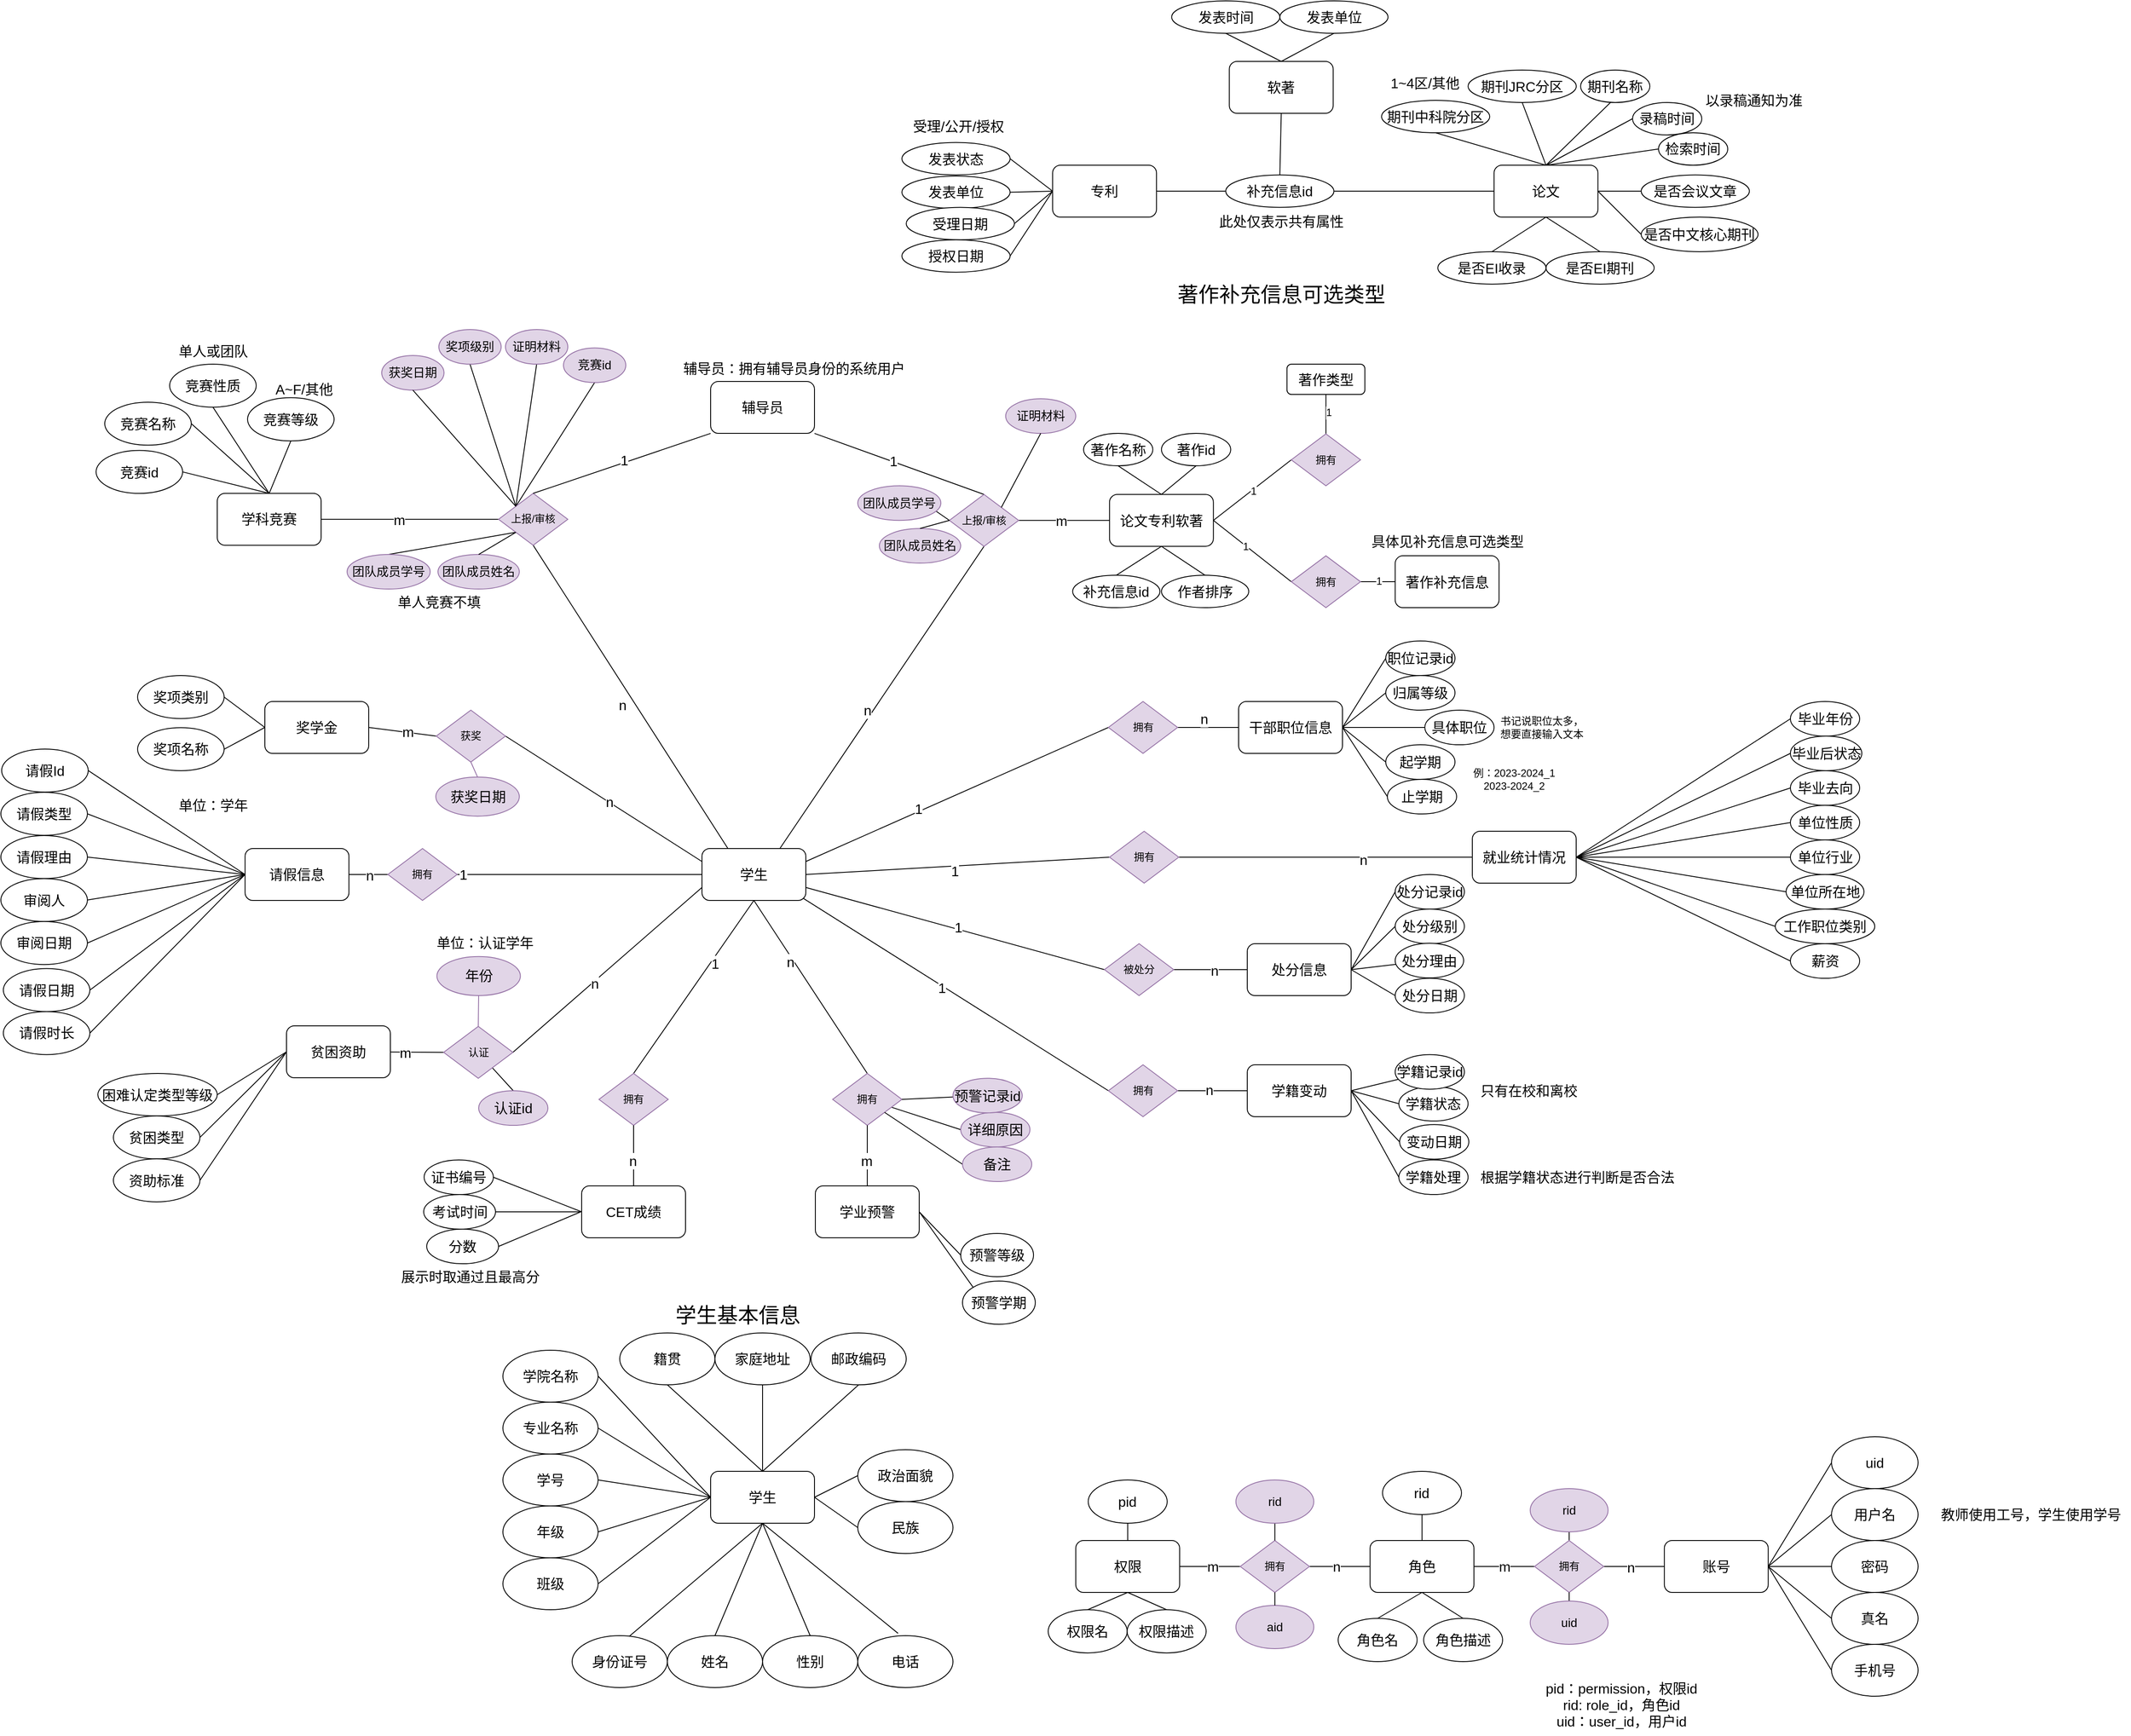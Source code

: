 <mxfile version="24.0.5" type="github">
  <diagram name="Page-1" id="Ix-445wSyXX7Rc5fptbm">
    <mxGraphModel dx="3290" dy="2369" grid="1" gridSize="10" guides="1" tooltips="1" connect="1" arrows="1" fold="1" page="1" pageScale="1" pageWidth="850" pageHeight="1100" math="0" shadow="0">
      <root>
        <mxCell id="0" />
        <mxCell id="1" parent="0" />
        <mxCell id="8vq5FHL1kok4xc9j8ktI-30" value="" style="rounded=1;orthogonalLoop=1;jettySize=auto;html=1;endArrow=none;endFill=0;exitX=1;exitY=0.25;exitDx=0;exitDy=0;fontSize=16;entryX=0;entryY=0.5;entryDx=0;entryDy=0;" parent="1" source="8vq5FHL1kok4xc9j8ktI-41" target="8vq5FHL1kok4xc9j8ktI-29" edge="1">
          <mxGeometry relative="1" as="geometry">
            <mxPoint x="120" y="520" as="sourcePoint" />
          </mxGeometry>
        </mxCell>
        <mxCell id="8vq5FHL1kok4xc9j8ktI-32" value="1" style="edgeLabel;html=1;align=center;verticalAlign=middle;resizable=0;points=[];fontSize=16;rounded=1;" parent="8vq5FHL1kok4xc9j8ktI-30" vertex="1" connectable="0">
          <mxGeometry x="-0.25" y="3" relative="1" as="geometry">
            <mxPoint as="offset" />
          </mxGeometry>
        </mxCell>
        <mxCell id="8vq5FHL1kok4xc9j8ktI-31" value="" style="edgeStyle=orthogonalEdgeStyle;rounded=1;orthogonalLoop=1;jettySize=auto;html=1;endArrow=none;endFill=0;fontSize=16;" parent="1" source="8vq5FHL1kok4xc9j8ktI-28" target="8vq5FHL1kok4xc9j8ktI-29" edge="1">
          <mxGeometry relative="1" as="geometry" />
        </mxCell>
        <mxCell id="8vq5FHL1kok4xc9j8ktI-33" value="n" style="edgeLabel;html=1;align=center;verticalAlign=middle;resizable=0;points=[];fontSize=16;rounded=1;" parent="8vq5FHL1kok4xc9j8ktI-31" vertex="1" connectable="0">
          <mxGeometry x="-0.2" y="-2" relative="1" as="geometry">
            <mxPoint x="-12" y="-8" as="offset" />
          </mxGeometry>
        </mxCell>
        <mxCell id="8vq5FHL1kok4xc9j8ktI-28" value="干部职位信息" style="rounded=1;whiteSpace=wrap;html=1;fontSize=16;" parent="1" vertex="1">
          <mxGeometry x="590" y="350" width="120" height="60" as="geometry" />
        </mxCell>
        <mxCell id="8vq5FHL1kok4xc9j8ktI-43" value="" style="rounded=1;orthogonalLoop=1;jettySize=auto;html=1;endArrow=none;endFill=0;fontSize=16;exitX=0;exitY=0.5;exitDx=0;exitDy=0;" parent="1" source="8vq5FHL1kok4xc9j8ktI-47" target="8vq5FHL1kok4xc9j8ktI-37" edge="1">
          <mxGeometry relative="1" as="geometry" />
        </mxCell>
        <mxCell id="8vq5FHL1kok4xc9j8ktI-44" value="m" style="edgeLabel;html=1;align=center;verticalAlign=middle;resizable=0;points=[];fontSize=16;rounded=1;" parent="8vq5FHL1kok4xc9j8ktI-43" vertex="1" connectable="0">
          <mxGeometry x="0.524" y="-2" relative="1" as="geometry">
            <mxPoint x="2" y="2" as="offset" />
          </mxGeometry>
        </mxCell>
        <mxCell id="8vq5FHL1kok4xc9j8ktI-29" value="拥有" style="rhombus;whiteSpace=wrap;html=1;fontSize=12;rounded=0;fillColor=#e1d5e7;strokeColor=#9673a6;" parent="1" vertex="1">
          <mxGeometry x="439.57" y="350" width="80" height="60" as="geometry" />
        </mxCell>
        <mxCell id="8vq5FHL1kok4xc9j8ktI-45" value="" style="rounded=1;orthogonalLoop=1;jettySize=auto;html=1;fontSize=16;endArrow=none;endFill=0;entryX=1;entryY=0.5;entryDx=0;entryDy=0;exitX=0;exitY=0.5;exitDx=0;exitDy=0;" parent="1" source="8vq5FHL1kok4xc9j8ktI-34" target="8vq5FHL1kok4xc9j8ktI-38" edge="1">
          <mxGeometry relative="1" as="geometry" />
        </mxCell>
        <mxCell id="8vq5FHL1kok4xc9j8ktI-46" value="n" style="edgeLabel;html=1;align=center;verticalAlign=middle;resizable=0;points=[];fontSize=16;rounded=1;" parent="8vq5FHL1kok4xc9j8ktI-45" vertex="1" connectable="0">
          <mxGeometry x="-0.257" y="3" relative="1" as="geometry">
            <mxPoint as="offset" />
          </mxGeometry>
        </mxCell>
        <mxCell id="8vq5FHL1kok4xc9j8ktI-34" value="就业统计情况" style="rounded=1;whiteSpace=wrap;html=1;fontSize=16;" parent="1" vertex="1">
          <mxGeometry x="860" y="500" width="120" height="60" as="geometry" />
        </mxCell>
        <mxCell id="8vq5FHL1kok4xc9j8ktI-37" value="贫困资助" style="rounded=1;whiteSpace=wrap;html=1;fontSize=16;" parent="1" vertex="1">
          <mxGeometry x="-510" y="725" width="120" height="60" as="geometry" />
        </mxCell>
        <mxCell id="8vq5FHL1kok4xc9j8ktI-51" style="rounded=1;orthogonalLoop=1;jettySize=auto;html=1;exitX=0;exitY=0.5;exitDx=0;exitDy=0;entryX=1;entryY=0.5;entryDx=0;entryDy=0;endArrow=none;endFill=0;fontSize=16;" parent="1" source="8vq5FHL1kok4xc9j8ktI-38" target="8vq5FHL1kok4xc9j8ktI-41" edge="1">
          <mxGeometry relative="1" as="geometry" />
        </mxCell>
        <mxCell id="8vq5FHL1kok4xc9j8ktI-53" value="1" style="edgeLabel;html=1;align=center;verticalAlign=middle;resizable=0;points=[];fontSize=16;rounded=1;" parent="8vq5FHL1kok4xc9j8ktI-51" vertex="1" connectable="0">
          <mxGeometry x="0.575" relative="1" as="geometry">
            <mxPoint x="97" as="offset" />
          </mxGeometry>
        </mxCell>
        <mxCell id="8vq5FHL1kok4xc9j8ktI-38" value="拥有" style="rhombus;whiteSpace=wrap;html=1;fontSize=12;rounded=0;fillColor=#e1d5e7;strokeColor=#9673a6;" parent="1" vertex="1">
          <mxGeometry x="440.87" y="500" width="80" height="60" as="geometry" />
        </mxCell>
        <mxCell id="8vq5FHL1kok4xc9j8ktI-48" value="" style="rounded=1;orthogonalLoop=1;jettySize=auto;html=1;endArrow=none;endFill=0;fontSize=16;exitX=0;exitY=0.75;exitDx=0;exitDy=0;entryX=1;entryY=0.5;entryDx=0;entryDy=0;" parent="1" source="8vq5FHL1kok4xc9j8ktI-41" target="8vq5FHL1kok4xc9j8ktI-47" edge="1">
          <mxGeometry relative="1" as="geometry">
            <mxPoint x="-30" y="580" as="sourcePoint" />
          </mxGeometry>
        </mxCell>
        <mxCell id="8vq5FHL1kok4xc9j8ktI-50" value="n" style="edgeLabel;html=1;align=center;verticalAlign=middle;resizable=0;points=[];fontSize=16;rounded=1;" parent="8vq5FHL1kok4xc9j8ktI-48" vertex="1" connectable="0">
          <mxGeometry x="-0.055" relative="1" as="geometry">
            <mxPoint x="-21" y="21" as="offset" />
          </mxGeometry>
        </mxCell>
        <mxCell id="8vq5FHL1kok4xc9j8ktI-72" style="rounded=1;orthogonalLoop=1;jettySize=auto;html=1;exitX=0.75;exitY=0;exitDx=0;exitDy=0;endArrow=none;endFill=0;entryX=0.5;entryY=1;entryDx=0;entryDy=0;fontSize=16;" parent="1" source="8vq5FHL1kok4xc9j8ktI-41" target="8vq5FHL1kok4xc9j8ktI-71" edge="1">
          <mxGeometry relative="1" as="geometry" />
        </mxCell>
        <mxCell id="UdGCG-SB0l59NqtCDEV1-5" value="n" style="edgeLabel;html=1;align=center;verticalAlign=middle;resizable=0;points=[];fontSize=16;rounded=1;" parent="8vq5FHL1kok4xc9j8ktI-72" vertex="1" connectable="0">
          <mxGeometry x="-0.53" y="-1" relative="1" as="geometry">
            <mxPoint x="45" y="-79" as="offset" />
          </mxGeometry>
        </mxCell>
        <mxCell id="UdGCG-SB0l59NqtCDEV1-12" style="rounded=1;orthogonalLoop=1;jettySize=auto;html=1;exitX=1;exitY=0.75;exitDx=0;exitDy=0;entryX=0;entryY=0.5;entryDx=0;entryDy=0;endArrow=none;endFill=0;fontSize=16;" parent="1" source="8vq5FHL1kok4xc9j8ktI-41" target="UdGCG-SB0l59NqtCDEV1-11" edge="1">
          <mxGeometry relative="1" as="geometry" />
        </mxCell>
        <mxCell id="UdGCG-SB0l59NqtCDEV1-14" value="1" style="edgeLabel;html=1;align=center;verticalAlign=middle;resizable=0;points=[];fontSize=16;rounded=1;" parent="UdGCG-SB0l59NqtCDEV1-12" vertex="1" connectable="0">
          <mxGeometry x="-0.612" relative="1" as="geometry">
            <mxPoint x="109" y="27" as="offset" />
          </mxGeometry>
        </mxCell>
        <mxCell id="8vq5FHL1kok4xc9j8ktI-41" value="学生" style="rounded=1;whiteSpace=wrap;html=1;fontSize=16;" parent="1" vertex="1">
          <mxGeometry x="-30" y="520" width="120" height="60" as="geometry" />
        </mxCell>
        <mxCell id="g9MzLy1HbwVEU1qFmZTT-30" style="rounded=0;orthogonalLoop=1;jettySize=auto;html=1;entryX=0.5;entryY=0;entryDx=0;entryDy=0;endArrow=none;endFill=0;" edge="1" parent="1" source="8vq5FHL1kok4xc9j8ktI-47" target="g9MzLy1HbwVEU1qFmZTT-29">
          <mxGeometry relative="1" as="geometry" />
        </mxCell>
        <mxCell id="8vq5FHL1kok4xc9j8ktI-47" value="认证" style="rhombus;whiteSpace=wrap;html=1;fontSize=12;rounded=0;fillColor=#e1d5e7;strokeColor=#9673a6;" parent="1" vertex="1">
          <mxGeometry x="-328.43" y="725.6" width="80" height="60" as="geometry" />
        </mxCell>
        <mxCell id="8vq5FHL1kok4xc9j8ktI-54" value="请假信息" style="rounded=1;whiteSpace=wrap;html=1;fontSize=16;" parent="1" vertex="1">
          <mxGeometry x="-557.85" y="520" width="120" height="60" as="geometry" />
        </mxCell>
        <mxCell id="8vq5FHL1kok4xc9j8ktI-56" value="" style="rounded=1;orthogonalLoop=1;jettySize=auto;html=1;endArrow=none;endFill=0;fontSize=16;exitX=0;exitY=0.5;exitDx=0;exitDy=0;" parent="1" source="8vq5FHL1kok4xc9j8ktI-55" target="8vq5FHL1kok4xc9j8ktI-54" edge="1">
          <mxGeometry relative="1" as="geometry" />
        </mxCell>
        <mxCell id="8vq5FHL1kok4xc9j8ktI-58" value="n" style="edgeLabel;html=1;align=center;verticalAlign=middle;resizable=0;points=[];fontSize=16;rounded=1;" parent="8vq5FHL1kok4xc9j8ktI-56" vertex="1" connectable="0">
          <mxGeometry x="-0.091" y="1" relative="1" as="geometry">
            <mxPoint x="-1" as="offset" />
          </mxGeometry>
        </mxCell>
        <mxCell id="8vq5FHL1kok4xc9j8ktI-57" style="rounded=1;orthogonalLoop=1;jettySize=auto;html=1;entryX=0;entryY=0.5;entryDx=0;entryDy=0;endArrow=none;endFill=0;fontSize=16;exitX=1;exitY=0.5;exitDx=0;exitDy=0;" parent="1" source="8vq5FHL1kok4xc9j8ktI-55" target="8vq5FHL1kok4xc9j8ktI-41" edge="1">
          <mxGeometry relative="1" as="geometry" />
        </mxCell>
        <mxCell id="8vq5FHL1kok4xc9j8ktI-59" value="1" style="edgeLabel;html=1;align=center;verticalAlign=middle;resizable=0;points=[];fontSize=16;rounded=1;" parent="8vq5FHL1kok4xc9j8ktI-57" vertex="1" connectable="0">
          <mxGeometry x="0.448" y="-1" relative="1" as="geometry">
            <mxPoint x="-198" y="-1" as="offset" />
          </mxGeometry>
        </mxCell>
        <mxCell id="8vq5FHL1kok4xc9j8ktI-55" value="拥有" style="rhombus;whiteSpace=wrap;html=1;fontSize=12;rounded=0;fillColor=#e1d5e7;strokeColor=#9673a6;" parent="1" vertex="1">
          <mxGeometry x="-392.85" y="520" width="80" height="60" as="geometry" />
        </mxCell>
        <mxCell id="8vq5FHL1kok4xc9j8ktI-60" value="奖学金" style="rounded=1;whiteSpace=wrap;html=1;fontSize=16;" parent="1" vertex="1">
          <mxGeometry x="-535" y="350" width="120" height="60" as="geometry" />
        </mxCell>
        <mxCell id="8vq5FHL1kok4xc9j8ktI-62" style="rounded=1;orthogonalLoop=1;jettySize=auto;html=1;exitX=1;exitY=0.5;exitDx=0;exitDy=0;entryX=0;entryY=0.25;entryDx=0;entryDy=0;endArrow=none;endFill=0;fontSize=16;" parent="1" source="8vq5FHL1kok4xc9j8ktI-61" target="8vq5FHL1kok4xc9j8ktI-41" edge="1">
          <mxGeometry relative="1" as="geometry" />
        </mxCell>
        <mxCell id="0RAa0JNOcSAurZwdFRAJ-7" value="n" style="edgeLabel;html=1;align=center;verticalAlign=middle;resizable=0;points=[];fontSize=16;" parent="8vq5FHL1kok4xc9j8ktI-62" vertex="1" connectable="0">
          <mxGeometry x="0.049" y="1" relative="1" as="geometry">
            <mxPoint as="offset" />
          </mxGeometry>
        </mxCell>
        <mxCell id="8vq5FHL1kok4xc9j8ktI-63" value="" style="rounded=1;orthogonalLoop=1;jettySize=auto;html=1;endArrow=none;endFill=0;fontSize=16;entryX=1;entryY=0.5;entryDx=0;entryDy=0;exitX=0;exitY=0.5;exitDx=0;exitDy=0;" parent="1" source="8vq5FHL1kok4xc9j8ktI-61" target="8vq5FHL1kok4xc9j8ktI-60" edge="1">
          <mxGeometry relative="1" as="geometry" />
        </mxCell>
        <mxCell id="UdGCG-SB0l59NqtCDEV1-2" value="n" style="edgeLabel;html=1;align=center;verticalAlign=middle;resizable=0;points=[];fontSize=16;rounded=1;" parent="8vq5FHL1kok4xc9j8ktI-63" vertex="1" connectable="0">
          <mxGeometry x="-0.094" y="-1" relative="1" as="geometry">
            <mxPoint as="offset" />
          </mxGeometry>
        </mxCell>
        <mxCell id="0RAa0JNOcSAurZwdFRAJ-8" value="m" style="edgeLabel;html=1;align=center;verticalAlign=middle;resizable=0;points=[];fontSize=16;" parent="8vq5FHL1kok4xc9j8ktI-63" vertex="1" connectable="0">
          <mxGeometry x="-0.136" y="-1" relative="1" as="geometry">
            <mxPoint as="offset" />
          </mxGeometry>
        </mxCell>
        <mxCell id="8vq5FHL1kok4xc9j8ktI-61" value="获奖" style="rhombus;whiteSpace=wrap;html=1;fontSize=12;rounded=0;fillColor=#e1d5e7;strokeColor=#9673a6;" parent="1" vertex="1">
          <mxGeometry x="-337.0" y="360" width="80" height="60" as="geometry" />
        </mxCell>
        <mxCell id="8vq5FHL1kok4xc9j8ktI-65" value="" style="rounded=1;orthogonalLoop=1;jettySize=auto;html=1;endArrow=none;endFill=0;fontSize=16;entryX=0.25;entryY=0;entryDx=0;entryDy=0;exitX=0.5;exitY=1;exitDx=0;exitDy=0;" parent="1" source="8vq5FHL1kok4xc9j8ktI-64" target="8vq5FHL1kok4xc9j8ktI-41" edge="1">
          <mxGeometry relative="1" as="geometry" />
        </mxCell>
        <mxCell id="UdGCG-SB0l59NqtCDEV1-3" value="n" style="edgeLabel;html=1;align=center;verticalAlign=middle;resizable=0;points=[];fontSize=16;rounded=1;" parent="8vq5FHL1kok4xc9j8ktI-65" vertex="1" connectable="0">
          <mxGeometry x="0.392" y="-4" relative="1" as="geometry">
            <mxPoint x="-51" y="-62" as="offset" />
          </mxGeometry>
        </mxCell>
        <mxCell id="8vq5FHL1kok4xc9j8ktI-67" value="" style="rounded=1;orthogonalLoop=1;jettySize=auto;html=1;endArrow=none;endFill=0;fontSize=16;" parent="1" source="8vq5FHL1kok4xc9j8ktI-64" target="8vq5FHL1kok4xc9j8ktI-66" edge="1">
          <mxGeometry relative="1" as="geometry" />
        </mxCell>
        <mxCell id="UdGCG-SB0l59NqtCDEV1-4" value="m" style="edgeLabel;html=1;align=center;verticalAlign=middle;resizable=0;points=[];fontSize=16;rounded=1;" parent="8vq5FHL1kok4xc9j8ktI-67" vertex="1" connectable="0">
          <mxGeometry x="0.371" y="2" relative="1" as="geometry">
            <mxPoint x="25" y="-2" as="offset" />
          </mxGeometry>
        </mxCell>
        <mxCell id="QJX_QexbaVsLy8P34nQR-95" style="edgeStyle=none;rounded=0;orthogonalLoop=1;jettySize=auto;html=1;exitX=0;exitY=0;exitDx=0;exitDy=0;entryX=0.5;entryY=1;entryDx=0;entryDy=0;fontFamily=Helvetica;fontSize=12;fontColor=default;endArrow=none;endFill=0;" parent="1" source="8vq5FHL1kok4xc9j8ktI-64" target="QJX_QexbaVsLy8P34nQR-94" edge="1">
          <mxGeometry relative="1" as="geometry" />
        </mxCell>
        <mxCell id="QJX_QexbaVsLy8P34nQR-97" style="edgeStyle=none;rounded=0;orthogonalLoop=1;jettySize=auto;html=1;exitX=0;exitY=0;exitDx=0;exitDy=0;entryX=0.5;entryY=1;entryDx=0;entryDy=0;fontFamily=Helvetica;fontSize=12;fontColor=default;endArrow=none;endFill=0;" parent="1" source="8vq5FHL1kok4xc9j8ktI-64" target="QJX_QexbaVsLy8P34nQR-96" edge="1">
          <mxGeometry relative="1" as="geometry" />
        </mxCell>
        <mxCell id="QJX_QexbaVsLy8P34nQR-112" style="edgeStyle=none;rounded=0;orthogonalLoop=1;jettySize=auto;html=1;exitX=0;exitY=1;exitDx=0;exitDy=0;fontFamily=Helvetica;fontSize=12;fontColor=default;endArrow=none;endFill=0;entryX=0.5;entryY=0;entryDx=0;entryDy=0;" parent="1" source="8vq5FHL1kok4xc9j8ktI-64" target="QJX_QexbaVsLy8P34nQR-113" edge="1">
          <mxGeometry relative="1" as="geometry">
            <mxPoint x="-320" y="198.8" as="targetPoint" />
          </mxGeometry>
        </mxCell>
        <mxCell id="8vq5FHL1kok4xc9j8ktI-64" value="上报/审核" style="rhombus;whiteSpace=wrap;html=1;fontSize=12;rounded=0;fillColor=#e1d5e7;strokeColor=#9673a6;" parent="1" vertex="1">
          <mxGeometry x="-265" y="109.4" width="80" height="60" as="geometry" />
        </mxCell>
        <mxCell id="QJX_QexbaVsLy8P34nQR-106" value="" style="edgeStyle=none;rounded=0;orthogonalLoop=1;jettySize=auto;html=1;fontFamily=Helvetica;fontSize=12;fontColor=default;exitX=0.5;exitY=0;exitDx=0;exitDy=0;entryX=0.5;entryY=1;entryDx=0;entryDy=0;endArrow=none;endFill=0;" parent="1" source="8vq5FHL1kok4xc9j8ktI-66" target="QJX_QexbaVsLy8P34nQR-105" edge="1">
          <mxGeometry relative="1" as="geometry">
            <mxPoint x="-620" y="44.55" as="sourcePoint" />
          </mxGeometry>
        </mxCell>
        <mxCell id="8vq5FHL1kok4xc9j8ktI-66" value="学科竞赛" style="rounded=1;whiteSpace=wrap;html=1;fontSize=16;" parent="1" vertex="1">
          <mxGeometry x="-590" y="109.4" width="120" height="60" as="geometry" />
        </mxCell>
        <mxCell id="8vq5FHL1kok4xc9j8ktI-69" style="rounded=1;orthogonalLoop=1;jettySize=auto;html=1;exitX=0;exitY=1;exitDx=0;exitDy=0;entryX=0.5;entryY=0;entryDx=0;entryDy=0;endArrow=none;endFill=0;fontSize=16;" parent="1" source="8vq5FHL1kok4xc9j8ktI-68" target="8vq5FHL1kok4xc9j8ktI-64" edge="1">
          <mxGeometry relative="1" as="geometry" />
        </mxCell>
        <mxCell id="UdGCG-SB0l59NqtCDEV1-7" value="1" style="edgeLabel;html=1;align=center;verticalAlign=middle;resizable=0;points=[];fontSize=16;rounded=1;" parent="8vq5FHL1kok4xc9j8ktI-69" vertex="1" connectable="0">
          <mxGeometry x="-0.54" y="-1" relative="1" as="geometry">
            <mxPoint x="-53" y="16" as="offset" />
          </mxGeometry>
        </mxCell>
        <mxCell id="8vq5FHL1kok4xc9j8ktI-75" style="rounded=1;orthogonalLoop=1;jettySize=auto;html=1;exitX=1;exitY=1;exitDx=0;exitDy=0;entryX=0.5;entryY=0;entryDx=0;entryDy=0;endArrow=none;endFill=0;fontSize=16;" parent="1" source="8vq5FHL1kok4xc9j8ktI-68" target="8vq5FHL1kok4xc9j8ktI-71" edge="1">
          <mxGeometry relative="1" as="geometry" />
        </mxCell>
        <mxCell id="UdGCG-SB0l59NqtCDEV1-8" value="1" style="edgeLabel;html=1;align=center;verticalAlign=middle;resizable=0;points=[];fontSize=16;rounded=1;" parent="8vq5FHL1kok4xc9j8ktI-75" vertex="1" connectable="0">
          <mxGeometry x="-0.469" y="-1" relative="1" as="geometry">
            <mxPoint x="39" y="12" as="offset" />
          </mxGeometry>
        </mxCell>
        <mxCell id="8vq5FHL1kok4xc9j8ktI-68" value="辅导员" style="rounded=1;whiteSpace=wrap;html=1;fontSize=16;" parent="1" vertex="1">
          <mxGeometry x="-20" y="-19.96" width="120" height="60" as="geometry" />
        </mxCell>
        <mxCell id="8vq5FHL1kok4xc9j8ktI-74" style="rounded=1;orthogonalLoop=1;jettySize=auto;html=1;exitX=1;exitY=0.5;exitDx=0;exitDy=0;endArrow=none;endFill=0;entryX=0;entryY=0.5;entryDx=0;entryDy=0;fontSize=16;" parent="1" source="8vq5FHL1kok4xc9j8ktI-71" target="8vq5FHL1kok4xc9j8ktI-73" edge="1">
          <mxGeometry relative="1" as="geometry">
            <mxPoint x="415.87" y="100.64" as="targetPoint" />
          </mxGeometry>
        </mxCell>
        <mxCell id="UdGCG-SB0l59NqtCDEV1-6" value="m" style="edgeLabel;html=1;align=center;verticalAlign=middle;resizable=0;points=[];fontSize=16;rounded=1;" parent="8vq5FHL1kok4xc9j8ktI-74" vertex="1" connectable="0">
          <mxGeometry x="0.488" y="1" relative="1" as="geometry">
            <mxPoint x="-29" y="1" as="offset" />
          </mxGeometry>
        </mxCell>
        <mxCell id="8vq5FHL1kok4xc9j8ktI-71" value="上报/审核" style="rhombus;whiteSpace=wrap;html=1;fontSize=12;rounded=0;fillColor=#e1d5e7;strokeColor=#9673a6;" parent="1" vertex="1">
          <mxGeometry x="255.87" y="110.64" width="80" height="60" as="geometry" />
        </mxCell>
        <mxCell id="QJX_QexbaVsLy8P34nQR-127" style="edgeStyle=none;rounded=0;orthogonalLoop=1;jettySize=auto;html=1;exitX=1;exitY=0.5;exitDx=0;exitDy=0;entryX=0;entryY=0.5;entryDx=0;entryDy=0;fontFamily=Helvetica;fontSize=12;fontColor=default;endArrow=none;endFill=0;" parent="1" source="8vq5FHL1kok4xc9j8ktI-73" target="QJX_QexbaVsLy8P34nQR-126" edge="1">
          <mxGeometry relative="1" as="geometry">
            <mxPoint x="601.74" y="142.14" as="sourcePoint" />
          </mxGeometry>
        </mxCell>
        <mxCell id="QJX_QexbaVsLy8P34nQR-130" value="1" style="edgeLabel;html=1;align=center;verticalAlign=middle;resizable=0;points=[];pointerEvents=0;fontFamily=Helvetica;fontSize=12;fontColor=default;fillColor=none;gradientColor=none;" parent="QJX_QexbaVsLy8P34nQR-127" vertex="1" connectable="0">
          <mxGeometry y="-2" relative="1" as="geometry">
            <mxPoint as="offset" />
          </mxGeometry>
        </mxCell>
        <mxCell id="QJX_QexbaVsLy8P34nQR-133" style="edgeStyle=none;rounded=0;orthogonalLoop=1;jettySize=auto;html=1;exitX=0.5;exitY=0;exitDx=0;exitDy=0;fontFamily=Helvetica;fontSize=12;fontColor=default;entryX=0.5;entryY=1;entryDx=0;entryDy=0;endArrow=none;endFill=0;" parent="1" source="8vq5FHL1kok4xc9j8ktI-73" target="QJX_QexbaVsLy8P34nQR-134" edge="1">
          <mxGeometry relative="1" as="geometry">
            <mxPoint x="500.87" y="50.04" as="targetPoint" />
          </mxGeometry>
        </mxCell>
        <mxCell id="QJX_QexbaVsLy8P34nQR-137" style="edgeStyle=none;rounded=0;orthogonalLoop=1;jettySize=auto;html=1;exitX=1;exitY=0.5;exitDx=0;exitDy=0;fontFamily=Helvetica;fontSize=12;fontColor=default;entryX=0;entryY=0.5;entryDx=0;entryDy=0;endArrow=none;endFill=0;" parent="1" source="8vq5FHL1kok4xc9j8ktI-73" target="QJX_QexbaVsLy8P34nQR-139" edge="1">
          <mxGeometry relative="1" as="geometry">
            <mxPoint x="660.87" y="202.74" as="targetPoint" />
            <mxPoint x="601.74" y="142.14" as="sourcePoint" />
          </mxGeometry>
        </mxCell>
        <mxCell id="QJX_QexbaVsLy8P34nQR-140" value="1" style="edgeLabel;html=1;align=center;verticalAlign=middle;resizable=0;points=[];pointerEvents=0;fontFamily=Helvetica;fontSize=12;fontColor=default;fillColor=none;gradientColor=none;" parent="QJX_QexbaVsLy8P34nQR-137" vertex="1" connectable="0">
          <mxGeometry x="-0.142" y="4" relative="1" as="geometry">
            <mxPoint x="-4" y="3" as="offset" />
          </mxGeometry>
        </mxCell>
        <mxCell id="QJX_QexbaVsLy8P34nQR-156" style="edgeStyle=none;rounded=0;orthogonalLoop=1;jettySize=auto;html=1;exitX=0.5;exitY=1;exitDx=0;exitDy=0;fontFamily=Helvetica;fontSize=12;fontColor=default;entryX=0.5;entryY=0;entryDx=0;entryDy=0;endArrow=none;endFill=0;" parent="1" source="8vq5FHL1kok4xc9j8ktI-73" target="QJX_QexbaVsLy8P34nQR-157" edge="1">
          <mxGeometry relative="1" as="geometry">
            <mxPoint x="500" y="211.24" as="targetPoint" />
          </mxGeometry>
        </mxCell>
        <mxCell id="8vq5FHL1kok4xc9j8ktI-73" value="论文专利软著" style="rounded=1;whiteSpace=wrap;html=1;fontSize=16;" parent="1" vertex="1">
          <mxGeometry x="440.87" y="110.64" width="120" height="60" as="geometry" />
        </mxCell>
        <mxCell id="UdGCG-SB0l59NqtCDEV1-10" value="处分信息" style="rounded=1;whiteSpace=wrap;html=1;fontSize=16;" parent="1" vertex="1">
          <mxGeometry x="600" y="630" width="120" height="60" as="geometry" />
        </mxCell>
        <mxCell id="UdGCG-SB0l59NqtCDEV1-13" style="rounded=1;orthogonalLoop=1;jettySize=auto;html=1;exitX=1;exitY=0.5;exitDx=0;exitDy=0;entryX=0;entryY=0.5;entryDx=0;entryDy=0;endArrow=none;endFill=0;fontSize=16;" parent="1" source="UdGCG-SB0l59NqtCDEV1-11" target="UdGCG-SB0l59NqtCDEV1-10" edge="1">
          <mxGeometry relative="1" as="geometry" />
        </mxCell>
        <mxCell id="UdGCG-SB0l59NqtCDEV1-15" value="n" style="edgeLabel;html=1;align=center;verticalAlign=middle;resizable=0;points=[];fontSize=16;rounded=1;" parent="UdGCG-SB0l59NqtCDEV1-13" vertex="1" connectable="0">
          <mxGeometry x="0.099" y="-1" relative="1" as="geometry">
            <mxPoint as="offset" />
          </mxGeometry>
        </mxCell>
        <mxCell id="UdGCG-SB0l59NqtCDEV1-11" value="被处分" style="rhombus;whiteSpace=wrap;html=1;fontSize=12;rounded=0;fillColor=#e1d5e7;strokeColor=#9673a6;" parent="1" vertex="1">
          <mxGeometry x="435" y="630" width="80" height="60" as="geometry" />
        </mxCell>
        <mxCell id="UdGCG-SB0l59NqtCDEV1-26" value="" style="rounded=1;orthogonalLoop=1;jettySize=auto;html=1;endArrow=none;endFill=0;fontSize=16;entryX=0.5;entryY=1;entryDx=0;entryDy=0;exitX=0.5;exitY=0;exitDx=0;exitDy=0;" parent="1" source="UdGCG-SB0l59NqtCDEV1-28" target="8vq5FHL1kok4xc9j8ktI-41" edge="1">
          <mxGeometry relative="1" as="geometry">
            <mxPoint x="140" y="690" as="targetPoint" />
            <Array as="points" />
          </mxGeometry>
        </mxCell>
        <mxCell id="UdGCG-SB0l59NqtCDEV1-27" value="n" style="edgeLabel;html=1;align=center;verticalAlign=middle;resizable=0;points=[];fontSize=16;rounded=1;" parent="UdGCG-SB0l59NqtCDEV1-26" vertex="1" connectable="0">
          <mxGeometry x="0.352" y="-2" relative="1" as="geometry">
            <mxPoint x="-2" y="7" as="offset" />
          </mxGeometry>
        </mxCell>
        <mxCell id="g9MzLy1HbwVEU1qFmZTT-23" style="rounded=0;orthogonalLoop=1;jettySize=auto;html=1;entryX=0;entryY=0.5;entryDx=0;entryDy=0;endArrow=none;endFill=0;" edge="1" parent="1" source="UdGCG-SB0l59NqtCDEV1-28" target="QJX_QexbaVsLy8P34nQR-222">
          <mxGeometry relative="1" as="geometry" />
        </mxCell>
        <mxCell id="UdGCG-SB0l59NqtCDEV1-28" value="拥有" style="rhombus;whiteSpace=wrap;html=1;fontSize=12;rounded=0;fillColor=#e1d5e7;strokeColor=#9673a6;" parent="1" vertex="1">
          <mxGeometry x="121" y="780" width="80" height="60" as="geometry" />
        </mxCell>
        <mxCell id="UdGCG-SB0l59NqtCDEV1-29" value="" style="rounded=1;orthogonalLoop=1;jettySize=auto;html=1;endArrow=none;endFill=0;fontSize=16;entryX=0.5;entryY=1;entryDx=0;entryDy=0;exitX=0.5;exitY=0;exitDx=0;exitDy=0;" parent="1" source="UdGCG-SB0l59NqtCDEV1-31" target="UdGCG-SB0l59NqtCDEV1-28" edge="1">
          <mxGeometry relative="1" as="geometry" />
        </mxCell>
        <mxCell id="UdGCG-SB0l59NqtCDEV1-30" value="m" style="edgeLabel;html=1;align=center;verticalAlign=middle;resizable=0;points=[];fontSize=16;rounded=1;" parent="UdGCG-SB0l59NqtCDEV1-29" vertex="1" connectable="0">
          <mxGeometry x="-0.154" y="1" relative="1" as="geometry">
            <mxPoint as="offset" />
          </mxGeometry>
        </mxCell>
        <mxCell id="UdGCG-SB0l59NqtCDEV1-31" value="学业预警" style="rounded=1;whiteSpace=wrap;html=1;fontSize=16;" parent="1" vertex="1">
          <mxGeometry x="101" y="910" width="120" height="60" as="geometry" />
        </mxCell>
        <mxCell id="UdGCG-SB0l59NqtCDEV1-32" value="" style="rounded=1;orthogonalLoop=1;jettySize=auto;html=1;endArrow=none;endFill=0;fontSize=16;entryX=0.5;entryY=1;entryDx=0;entryDy=0;exitX=0.5;exitY=0;exitDx=0;exitDy=0;" parent="1" source="UdGCG-SB0l59NqtCDEV1-34" target="8vq5FHL1kok4xc9j8ktI-41" edge="1">
          <mxGeometry relative="1" as="geometry">
            <mxPoint x="80" y="630" as="targetPoint" />
            <Array as="points" />
          </mxGeometry>
        </mxCell>
        <mxCell id="UdGCG-SB0l59NqtCDEV1-33" value="1" style="edgeLabel;html=1;align=center;verticalAlign=middle;resizable=0;points=[];fontSize=16;rounded=1;" parent="UdGCG-SB0l59NqtCDEV1-32" vertex="1" connectable="0">
          <mxGeometry x="0.352" y="-2" relative="1" as="geometry">
            <mxPoint x="-2" y="7" as="offset" />
          </mxGeometry>
        </mxCell>
        <mxCell id="UdGCG-SB0l59NqtCDEV1-34" value="拥有" style="rhombus;whiteSpace=wrap;html=1;fontSize=12;rounded=0;fillColor=#e1d5e7;strokeColor=#9673a6;" parent="1" vertex="1">
          <mxGeometry x="-149" y="780" width="80" height="60" as="geometry" />
        </mxCell>
        <mxCell id="UdGCG-SB0l59NqtCDEV1-35" value="" style="rounded=1;orthogonalLoop=1;jettySize=auto;html=1;endArrow=none;endFill=0;fontSize=16;entryX=0.5;entryY=1;entryDx=0;entryDy=0;exitX=0.5;exitY=0;exitDx=0;exitDy=0;" parent="1" source="UdGCG-SB0l59NqtCDEV1-37" target="UdGCG-SB0l59NqtCDEV1-34" edge="1">
          <mxGeometry relative="1" as="geometry">
            <mxPoint x="31.0" y="1140" as="sourcePoint" />
          </mxGeometry>
        </mxCell>
        <mxCell id="UdGCG-SB0l59NqtCDEV1-36" value="n" style="edgeLabel;html=1;align=center;verticalAlign=middle;resizable=0;points=[];fontSize=16;rounded=1;" parent="UdGCG-SB0l59NqtCDEV1-35" vertex="1" connectable="0">
          <mxGeometry x="-0.154" y="1" relative="1" as="geometry">
            <mxPoint as="offset" />
          </mxGeometry>
        </mxCell>
        <mxCell id="UdGCG-SB0l59NqtCDEV1-37" value="CET成绩 " style="rounded=1;whiteSpace=wrap;html=1;fontSize=16;" parent="1" vertex="1">
          <mxGeometry x="-169" y="910" width="120" height="60" as="geometry" />
        </mxCell>
        <mxCell id="UdGCG-SB0l59NqtCDEV1-55" style="rounded=1;orthogonalLoop=1;jettySize=auto;html=1;entryX=0;entryY=0.5;entryDx=0;entryDy=0;endArrow=none;endFill=0;" parent="1" source="UdGCG-SB0l59NqtCDEV1-52" target="UdGCG-SB0l59NqtCDEV1-53" edge="1">
          <mxGeometry relative="1" as="geometry" />
        </mxCell>
        <mxCell id="UdGCG-SB0l59NqtCDEV1-58" value="n" style="edgeLabel;html=1;align=center;verticalAlign=middle;resizable=0;points=[];fontSize=16;rounded=1;" parent="UdGCG-SB0l59NqtCDEV1-55" vertex="1" connectable="0">
          <mxGeometry x="-0.103" y="1" relative="1" as="geometry">
            <mxPoint as="offset" />
          </mxGeometry>
        </mxCell>
        <mxCell id="UdGCG-SB0l59NqtCDEV1-56" style="rounded=1;orthogonalLoop=1;jettySize=auto;html=1;exitX=0;exitY=0.5;exitDx=0;exitDy=0;entryX=0.972;entryY=0.956;entryDx=0;entryDy=0;endArrow=none;endFill=0;entryPerimeter=0;" parent="1" source="UdGCG-SB0l59NqtCDEV1-52" target="8vq5FHL1kok4xc9j8ktI-41" edge="1">
          <mxGeometry relative="1" as="geometry" />
        </mxCell>
        <mxCell id="QJX_QexbaVsLy8P34nQR-206" value="&lt;font style=&quot;font-size: 16px;&quot;&gt;1&lt;/font&gt;" style="edgeLabel;html=1;align=center;verticalAlign=middle;resizable=0;points=[];pointerEvents=0;fontFamily=Helvetica;fontSize=12;fontColor=default;fillColor=none;gradientColor=none;" parent="UdGCG-SB0l59NqtCDEV1-56" vertex="1" connectable="0">
          <mxGeometry x="0.087" y="2" relative="1" as="geometry">
            <mxPoint as="offset" />
          </mxGeometry>
        </mxCell>
        <mxCell id="UdGCG-SB0l59NqtCDEV1-52" value="拥有" style="rhombus;whiteSpace=wrap;html=1;fontSize=12;rounded=0;fillColor=#e1d5e7;strokeColor=#9673a6;" parent="1" vertex="1">
          <mxGeometry x="439.57" y="770" width="80" height="60" as="geometry" />
        </mxCell>
        <mxCell id="UdGCG-SB0l59NqtCDEV1-53" value="学籍变动" style="rounded=1;whiteSpace=wrap;html=1;fontSize=16;" parent="1" vertex="1">
          <mxGeometry x="600" y="770" width="120" height="60" as="geometry" />
        </mxCell>
        <mxCell id="QJX_QexbaVsLy8P34nQR-93" value="&lt;font style=&quot;font-size: 16px;&quot;&gt;辅导员：拥有辅导员身份的系统用户&lt;/font&gt;" style="text;html=1;align=center;verticalAlign=middle;resizable=0;points=[];autosize=1;strokeColor=none;fillColor=none;fontFamily=Helvetica;fontSize=12;fontColor=default;" parent="1" vertex="1">
          <mxGeometry x="-64" y="-49.96" width="280" height="30" as="geometry" />
        </mxCell>
        <mxCell id="QJX_QexbaVsLy8P34nQR-94" value="&lt;span style=&quot;font-size: 14px;&quot;&gt;竞赛id&lt;/span&gt;" style="ellipse;whiteSpace=wrap;html=1;fillColor=#e1d5e7;strokeColor=#9673a6;rounded=0;" parent="1" vertex="1">
          <mxGeometry x="-190" y="-58.76" width="72" height="40" as="geometry" />
        </mxCell>
        <mxCell id="QJX_QexbaVsLy8P34nQR-96" value="&lt;span style=&quot;font-size: 14px;&quot;&gt;证明材料&lt;/span&gt;" style="ellipse;whiteSpace=wrap;html=1;fillColor=#e1d5e7;strokeColor=#9673a6;rounded=0;" parent="1" vertex="1">
          <mxGeometry x="-257" y="-80" width="72" height="40" as="geometry" />
        </mxCell>
        <mxCell id="QJX_QexbaVsLy8P34nQR-100" style="edgeStyle=none;rounded=0;orthogonalLoop=1;jettySize=auto;html=1;exitX=0.5;exitY=1;exitDx=0;exitDy=0;entryX=0;entryY=0;entryDx=0;entryDy=0;fontFamily=Helvetica;fontSize=12;fontColor=default;endArrow=none;endFill=0;" parent="1" source="QJX_QexbaVsLy8P34nQR-99" target="8vq5FHL1kok4xc9j8ktI-64" edge="1">
          <mxGeometry relative="1" as="geometry" />
        </mxCell>
        <mxCell id="QJX_QexbaVsLy8P34nQR-99" value="&lt;span style=&quot;font-size: 14px;&quot;&gt;奖项级别&lt;/span&gt;" style="ellipse;whiteSpace=wrap;html=1;fillColor=#e1d5e7;strokeColor=#9673a6;rounded=0;" parent="1" vertex="1">
          <mxGeometry x="-334" y="-80" width="72" height="40" as="geometry" />
        </mxCell>
        <mxCell id="QJX_QexbaVsLy8P34nQR-101" value="&lt;span style=&quot;font-size: 14px;&quot;&gt;获奖日期&lt;/span&gt;" style="ellipse;whiteSpace=wrap;html=1;fillColor=#e1d5e7;strokeColor=#9673a6;rounded=0;" parent="1" vertex="1">
          <mxGeometry x="-400" y="-49.96" width="72" height="40" as="geometry" />
        </mxCell>
        <mxCell id="QJX_QexbaVsLy8P34nQR-102" style="edgeStyle=none;rounded=0;orthogonalLoop=1;jettySize=auto;html=1;exitX=0.5;exitY=1;exitDx=0;exitDy=0;fontFamily=Helvetica;fontSize=12;fontColor=default;endArrow=none;endFill=0;entryX=0;entryY=0;entryDx=0;entryDy=0;" parent="1" source="QJX_QexbaVsLy8P34nQR-101" target="8vq5FHL1kok4xc9j8ktI-64" edge="1">
          <mxGeometry relative="1" as="geometry">
            <mxPoint x="-366" y="-6.2" as="sourcePoint" />
            <mxPoint x="-235" y="134.8" as="targetPoint" />
          </mxGeometry>
        </mxCell>
        <mxCell id="QJX_QexbaVsLy8P34nQR-105" value="竞赛性质" style="ellipse;whiteSpace=wrap;html=1;fontSize=16;rounded=1;" parent="1" vertex="1">
          <mxGeometry x="-645" y="-40.0" width="100" height="49.7" as="geometry" />
        </mxCell>
        <mxCell id="QJX_QexbaVsLy8P34nQR-109" style="edgeStyle=none;rounded=0;orthogonalLoop=1;jettySize=auto;html=1;exitX=1;exitY=0.5;exitDx=0;exitDy=0;entryX=0.5;entryY=0;entryDx=0;entryDy=0;fontFamily=Helvetica;fontSize=12;fontColor=default;endArrow=none;endFill=0;" parent="1" source="QJX_QexbaVsLy8P34nQR-107" target="8vq5FHL1kok4xc9j8ktI-66" edge="1">
          <mxGeometry relative="1" as="geometry">
            <mxPoint x="-620" y="44.55" as="targetPoint" />
          </mxGeometry>
        </mxCell>
        <mxCell id="QJX_QexbaVsLy8P34nQR-107" value="竞赛名称" style="ellipse;whiteSpace=wrap;html=1;fontSize=16;rounded=1;" parent="1" vertex="1">
          <mxGeometry x="-720" y="3.95" width="100" height="49.7" as="geometry" />
        </mxCell>
        <mxCell id="QJX_QexbaVsLy8P34nQR-111" style="edgeStyle=none;rounded=0;orthogonalLoop=1;jettySize=auto;html=1;exitX=1;exitY=0.5;exitDx=0;exitDy=0;fontFamily=Helvetica;fontSize=12;fontColor=default;endArrow=none;endFill=0;entryX=0.5;entryY=0;entryDx=0;entryDy=0;" parent="1" source="QJX_QexbaVsLy8P34nQR-108" target="8vq5FHL1kok4xc9j8ktI-66" edge="1">
          <mxGeometry relative="1" as="geometry">
            <mxPoint x="-620" y="43.95" as="targetPoint" />
          </mxGeometry>
        </mxCell>
        <mxCell id="QJX_QexbaVsLy8P34nQR-108" value="竞赛id" style="ellipse;whiteSpace=wrap;html=1;fontSize=16;rounded=1;" parent="1" vertex="1">
          <mxGeometry x="-730" y="59.7" width="100" height="49.7" as="geometry" />
        </mxCell>
        <mxCell id="QJX_QexbaVsLy8P34nQR-113" value="&lt;span style=&quot;font-size: 14px;&quot;&gt;团队成员学号&lt;/span&gt;" style="ellipse;whiteSpace=wrap;html=1;fillColor=#e1d5e7;strokeColor=#9673a6;rounded=0;" parent="1" vertex="1">
          <mxGeometry x="-440" y="180.04" width="96" height="40" as="geometry" />
        </mxCell>
        <mxCell id="QJX_QexbaVsLy8P34nQR-114" value="&lt;font style=&quot;font-size: 16px;&quot;&gt;单人竞赛不填&lt;/font&gt;" style="text;html=1;align=center;verticalAlign=middle;resizable=0;points=[];autosize=1;strokeColor=none;fillColor=none;fontFamily=Helvetica;fontSize=12;fontColor=default;" parent="1" vertex="1">
          <mxGeometry x="-394" y="220.04" width="120" height="30" as="geometry" />
        </mxCell>
        <mxCell id="QJX_QexbaVsLy8P34nQR-115" value="&lt;span style=&quot;font-size: 14px;&quot;&gt;团队成员姓名&lt;/span&gt;" style="ellipse;whiteSpace=wrap;html=1;fillColor=#e1d5e7;strokeColor=#9673a6;rounded=0;" parent="1" vertex="1">
          <mxGeometry x="-335" y="180.04" width="94" height="40" as="geometry" />
        </mxCell>
        <mxCell id="QJX_QexbaVsLy8P34nQR-116" style="edgeStyle=none;rounded=0;orthogonalLoop=1;jettySize=auto;html=1;exitX=0;exitY=1;exitDx=0;exitDy=0;fontFamily=Helvetica;fontSize=12;fontColor=default;endArrow=none;endFill=0;entryX=0.5;entryY=0;entryDx=0;entryDy=0;" parent="1" source="8vq5FHL1kok4xc9j8ktI-64" target="QJX_QexbaVsLy8P34nQR-115" edge="1">
          <mxGeometry relative="1" as="geometry">
            <mxPoint x="-372" y="188.8" as="targetPoint" />
            <mxPoint x="-235" y="164.8" as="sourcePoint" />
          </mxGeometry>
        </mxCell>
        <mxCell id="QJX_QexbaVsLy8P34nQR-117" value="竞赛等级" style="ellipse;whiteSpace=wrap;html=1;fontSize=16;rounded=1;" parent="1" vertex="1">
          <mxGeometry x="-555" y="-1.2" width="100" height="50" as="geometry" />
        </mxCell>
        <mxCell id="QJX_QexbaVsLy8P34nQR-118" value="" style="edgeStyle=none;rounded=0;orthogonalLoop=1;jettySize=auto;html=1;fontFamily=Helvetica;fontSize=12;fontColor=default;entryX=0.5;entryY=1;entryDx=0;entryDy=0;endArrow=none;endFill=0;exitX=0.5;exitY=0;exitDx=0;exitDy=0;" parent="1" source="8vq5FHL1kok4xc9j8ktI-66" target="QJX_QexbaVsLy8P34nQR-117" edge="1">
          <mxGeometry relative="1" as="geometry">
            <mxPoint x="-620" y="43.95" as="sourcePoint" />
            <mxPoint x="-680" y="-0.05" as="targetPoint" />
          </mxGeometry>
        </mxCell>
        <mxCell id="QJX_QexbaVsLy8P34nQR-119" value="&lt;font style=&quot;font-size: 16px;&quot;&gt;A~F/其他&lt;/font&gt;" style="text;html=1;align=center;verticalAlign=middle;resizable=0;points=[];autosize=1;strokeColor=none;fillColor=none;fontFamily=Helvetica;fontSize=12;fontColor=default;" parent="1" vertex="1">
          <mxGeometry x="-535" y="-26.05" width="90" height="30" as="geometry" />
        </mxCell>
        <mxCell id="QJX_QexbaVsLy8P34nQR-120" value="&lt;font style=&quot;font-size: 16px;&quot;&gt;单人或团队&lt;/font&gt;" style="text;html=1;align=center;verticalAlign=middle;resizable=0;points=[];autosize=1;strokeColor=none;fillColor=none;fontFamily=Helvetica;fontSize=12;fontColor=default;" parent="1" vertex="1">
          <mxGeometry x="-645" y="-70.0" width="100" height="30" as="geometry" />
        </mxCell>
        <mxCell id="QJX_QexbaVsLy8P34nQR-123" value="&lt;span style=&quot;font-size: 14px;&quot;&gt;证明材料&lt;/span&gt;" style="ellipse;whiteSpace=wrap;html=1;fillColor=#e1d5e7;strokeColor=#9673a6;rounded=0;" parent="1" vertex="1">
          <mxGeometry x="320.87" y="0.04" width="81" height="40" as="geometry" />
        </mxCell>
        <mxCell id="QJX_QexbaVsLy8P34nQR-124" style="edgeStyle=none;rounded=0;orthogonalLoop=1;jettySize=auto;html=1;exitX=1;exitY=0;exitDx=0;exitDy=0;fontFamily=Helvetica;fontSize=12;fontColor=default;entryX=0.5;entryY=1;entryDx=0;entryDy=0;endArrow=none;endFill=0;" parent="1" source="8vq5FHL1kok4xc9j8ktI-71" target="QJX_QexbaVsLy8P34nQR-123" edge="1">
          <mxGeometry relative="1" as="geometry">
            <mxPoint x="270.87" y="50.04" as="targetPoint" />
            <mxPoint x="325.87" y="136.04" as="sourcePoint" />
          </mxGeometry>
        </mxCell>
        <mxCell id="QJX_QexbaVsLy8P34nQR-129" style="edgeStyle=none;rounded=0;orthogonalLoop=1;jettySize=auto;html=1;exitX=0.5;exitY=0;exitDx=0;exitDy=0;entryX=0.5;entryY=1;entryDx=0;entryDy=0;fontFamily=Helvetica;fontSize=12;fontColor=default;endArrow=none;endFill=0;" parent="1" source="QJX_QexbaVsLy8P34nQR-126" target="QJX_QexbaVsLy8P34nQR-128" edge="1">
          <mxGeometry relative="1" as="geometry" />
        </mxCell>
        <mxCell id="QJX_QexbaVsLy8P34nQR-131" value="1" style="edgeLabel;html=1;align=center;verticalAlign=middle;resizable=0;points=[];pointerEvents=0;fontFamily=Helvetica;fontSize=12;fontColor=default;fillColor=none;gradientColor=none;" parent="QJX_QexbaVsLy8P34nQR-129" vertex="1" connectable="0">
          <mxGeometry x="0.065" y="-3" relative="1" as="geometry">
            <mxPoint as="offset" />
          </mxGeometry>
        </mxCell>
        <mxCell id="QJX_QexbaVsLy8P34nQR-126" value="拥有" style="rhombus;whiteSpace=wrap;html=1;fontSize=12;rounded=0;fillColor=#e1d5e7;strokeColor=#9673a6;" parent="1" vertex="1">
          <mxGeometry x="650.87" y="40.6" width="80" height="60" as="geometry" />
        </mxCell>
        <mxCell id="QJX_QexbaVsLy8P34nQR-128" value="著作类型" style="rounded=1;whiteSpace=wrap;html=1;fontSize=16;" parent="1" vertex="1">
          <mxGeometry x="645.87" y="-40.0" width="90" height="35" as="geometry" />
        </mxCell>
        <mxCell id="QJX_QexbaVsLy8P34nQR-134" value="著作名称" style="ellipse;whiteSpace=wrap;html=1;fontSize=16;rounded=1;" parent="1" vertex="1">
          <mxGeometry x="410.87" y="40.04" width="80" height="37.5" as="geometry" />
        </mxCell>
        <mxCell id="QJX_QexbaVsLy8P34nQR-135" value="著作id" style="ellipse;whiteSpace=wrap;html=1;fontSize=16;rounded=1;" parent="1" vertex="1">
          <mxGeometry x="500.87" y="40.04" width="80" height="37.5" as="geometry" />
        </mxCell>
        <mxCell id="QJX_QexbaVsLy8P34nQR-136" style="edgeStyle=none;rounded=0;orthogonalLoop=1;jettySize=auto;html=1;exitX=0.5;exitY=1;exitDx=0;exitDy=0;fontFamily=Helvetica;fontSize=12;fontColor=default;entryX=0.5;entryY=0;entryDx=0;entryDy=0;endArrow=none;endFill=0;" parent="1" source="QJX_QexbaVsLy8P34nQR-135" target="8vq5FHL1kok4xc9j8ktI-73" edge="1">
          <mxGeometry relative="1" as="geometry">
            <mxPoint x="460.87" y="88.04" as="targetPoint" />
            <mxPoint x="510.87" y="121.04" as="sourcePoint" />
          </mxGeometry>
        </mxCell>
        <mxCell id="QJX_QexbaVsLy8P34nQR-142" style="edgeStyle=none;rounded=0;orthogonalLoop=1;jettySize=auto;html=1;exitX=1;exitY=0.5;exitDx=0;exitDy=0;entryX=0;entryY=0.5;entryDx=0;entryDy=0;fontFamily=Helvetica;fontSize=12;fontColor=default;endArrow=none;endFill=0;" parent="1" source="QJX_QexbaVsLy8P34nQR-139" target="QJX_QexbaVsLy8P34nQR-141" edge="1">
          <mxGeometry relative="1" as="geometry">
            <mxPoint x="800.87" y="211.54" as="sourcePoint" />
          </mxGeometry>
        </mxCell>
        <mxCell id="QJX_QexbaVsLy8P34nQR-143" value="1" style="edgeLabel;html=1;align=center;verticalAlign=middle;resizable=0;points=[];pointerEvents=0;fontFamily=Helvetica;fontSize=12;fontColor=default;fillColor=none;gradientColor=none;" parent="QJX_QexbaVsLy8P34nQR-142" vertex="1" connectable="0">
          <mxGeometry x="0.013" y="1" relative="1" as="geometry">
            <mxPoint as="offset" />
          </mxGeometry>
        </mxCell>
        <mxCell id="QJX_QexbaVsLy8P34nQR-139" value="拥有" style="rhombus;whiteSpace=wrap;html=1;fontSize=12;rounded=0;fillColor=#e1d5e7;strokeColor=#9673a6;" parent="1" vertex="1">
          <mxGeometry x="650.87" y="181.54" width="80" height="60" as="geometry" />
        </mxCell>
        <mxCell id="QJX_QexbaVsLy8P34nQR-141" value="著作补充信息" style="rounded=1;whiteSpace=wrap;html=1;fontSize=16;" parent="1" vertex="1">
          <mxGeometry x="770.87" y="181.54" width="120" height="60" as="geometry" />
        </mxCell>
        <mxCell id="QJX_QexbaVsLy8P34nQR-157" value="补充信息id" style="ellipse;whiteSpace=wrap;html=1;fontSize=16;rounded=1;" parent="1" vertex="1">
          <mxGeometry x="398.26" y="204.04" width="100.87" height="37.5" as="geometry" />
        </mxCell>
        <mxCell id="QJX_QexbaVsLy8P34nQR-170" value="作者排序" style="ellipse;whiteSpace=wrap;html=1;fontSize=16;rounded=1;" parent="1" vertex="1">
          <mxGeometry x="500.87" y="204.04" width="100.87" height="37.5" as="geometry" />
        </mxCell>
        <mxCell id="QJX_QexbaVsLy8P34nQR-171" style="edgeStyle=none;rounded=0;orthogonalLoop=1;jettySize=auto;html=1;exitX=0.5;exitY=1;exitDx=0;exitDy=0;fontFamily=Helvetica;fontSize=12;fontColor=default;entryX=0.5;entryY=0;entryDx=0;entryDy=0;endArrow=none;endFill=0;" parent="1" source="8vq5FHL1kok4xc9j8ktI-73" target="QJX_QexbaVsLy8P34nQR-170" edge="1">
          <mxGeometry relative="1" as="geometry">
            <mxPoint x="590" y="201.24" as="targetPoint" />
            <mxPoint x="511" y="180.24" as="sourcePoint" />
          </mxGeometry>
        </mxCell>
        <mxCell id="QJX_QexbaVsLy8P34nQR-202" value="&lt;font style=&quot;font-size: 16px;&quot;&gt;具体见补充信息可选类型&lt;/font&gt;" style="text;html=1;align=center;verticalAlign=middle;resizable=0;points=[];autosize=1;strokeColor=none;fillColor=none;fontFamily=Helvetica;fontSize=12;fontColor=default;" parent="1" vertex="1">
          <mxGeometry x="730.87" y="150.04" width="200" height="30" as="geometry" />
        </mxCell>
        <mxCell id="QJX_QexbaVsLy8P34nQR-221" value="预警等级" style="ellipse;whiteSpace=wrap;html=1;fontSize=16;rounded=1;" parent="1" vertex="1">
          <mxGeometry x="268.93" y="965" width="84.13" height="50" as="geometry" />
        </mxCell>
        <mxCell id="QJX_QexbaVsLy8P34nQR-222" value="详细原因" style="ellipse;whiteSpace=wrap;html=1;fontSize=16;rounded=1;fillColor=#e1d5e7;strokeColor=#9673a6;" parent="1" vertex="1">
          <mxGeometry x="268.93" y="825" width="80" height="40" as="geometry" />
        </mxCell>
        <mxCell id="QJX_QexbaVsLy8P34nQR-224" value="" style="rounded=1;orthogonalLoop=1;jettySize=auto;html=1;endArrow=none;endFill=0;fontSize=16;entryX=0;entryY=0.5;entryDx=0;entryDy=0;exitX=1;exitY=0.5;exitDx=0;exitDy=0;" parent="1" source="UdGCG-SB0l59NqtCDEV1-31" target="QJX_QexbaVsLy8P34nQR-221" edge="1">
          <mxGeometry relative="1" as="geometry">
            <mxPoint x="211" y="820" as="sourcePoint" />
            <mxPoint x="252" y="830" as="targetPoint" />
          </mxGeometry>
        </mxCell>
        <mxCell id="QJX_QexbaVsLy8P34nQR-226" value="证书编号" style="ellipse;whiteSpace=wrap;html=1;fontSize=16;rounded=1;" parent="1" vertex="1">
          <mxGeometry x="-351" y="880" width="80" height="40" as="geometry" />
        </mxCell>
        <mxCell id="QJX_QexbaVsLy8P34nQR-228" value="" style="rounded=1;orthogonalLoop=1;jettySize=auto;html=1;endArrow=none;endFill=0;fontSize=16;exitX=0;exitY=0.5;exitDx=0;exitDy=0;entryX=1;entryY=0.5;entryDx=0;entryDy=0;" parent="1" source="UdGCG-SB0l59NqtCDEV1-37" target="QJX_QexbaVsLy8P34nQR-226" edge="1">
          <mxGeometry relative="1" as="geometry">
            <mxPoint x="-204" y="810" as="sourcePoint" />
            <mxPoint x="-139" y="820" as="targetPoint" />
          </mxGeometry>
        </mxCell>
        <mxCell id="QJX_QexbaVsLy8P34nQR-234" value="考试时间" style="ellipse;whiteSpace=wrap;html=1;fontSize=16;rounded=1;" parent="1" vertex="1">
          <mxGeometry x="-351.5" y="920" width="83" height="40" as="geometry" />
        </mxCell>
        <mxCell id="QJX_QexbaVsLy8P34nQR-235" value="" style="rounded=1;orthogonalLoop=1;jettySize=auto;html=1;endArrow=none;endFill=0;fontSize=16;entryX=1;entryY=0.5;entryDx=0;entryDy=0;" parent="1" target="QJX_QexbaVsLy8P34nQR-234" edge="1">
          <mxGeometry relative="1" as="geometry">
            <mxPoint x="-170" y="940" as="sourcePoint" />
            <mxPoint x="-254" y="960" as="targetPoint" />
          </mxGeometry>
        </mxCell>
        <mxCell id="QJX_QexbaVsLy8P34nQR-238" value="&lt;span style=&quot;font-size: 16px;&quot;&gt;展示时取通过且最高分&lt;/span&gt;" style="text;html=1;align=center;verticalAlign=middle;resizable=0;points=[];autosize=1;strokeColor=none;fillColor=none;fontFamily=Helvetica;fontSize=12;fontColor=default;" parent="1" vertex="1">
          <mxGeometry x="-388" y="1000" width="180" height="30" as="geometry" />
        </mxCell>
        <mxCell id="QJX_QexbaVsLy8P34nQR-242" value="变动日期" style="ellipse;whiteSpace=wrap;html=1;fontSize=16;rounded=1;" parent="1" vertex="1">
          <mxGeometry x="776" y="839.1" width="80" height="40" as="geometry" />
        </mxCell>
        <mxCell id="QJX_QexbaVsLy8P34nQR-245" value="学籍处理" style="ellipse;whiteSpace=wrap;html=1;fontSize=16;rounded=1;" parent="1" vertex="1">
          <mxGeometry x="775.13" y="880" width="80" height="40" as="geometry" />
        </mxCell>
        <mxCell id="QJX_QexbaVsLy8P34nQR-246" value="学籍状态" style="ellipse;whiteSpace=wrap;html=1;fontSize=16;rounded=1;" parent="1" vertex="1">
          <mxGeometry x="775.13" y="795" width="80" height="40" as="geometry" />
        </mxCell>
        <mxCell id="QJX_QexbaVsLy8P34nQR-247" value="" style="rounded=1;orthogonalLoop=1;jettySize=auto;html=1;endArrow=none;endFill=0;fontSize=16;entryX=0;entryY=0.5;entryDx=0;entryDy=0;exitX=1;exitY=0.5;exitDx=0;exitDy=0;" parent="1" source="UdGCG-SB0l59NqtCDEV1-53" target="QJX_QexbaVsLy8P34nQR-246" edge="1">
          <mxGeometry relative="1" as="geometry">
            <mxPoint x="531" y="860" as="sourcePoint" />
            <mxPoint x="490" y="840" as="targetPoint" />
          </mxGeometry>
        </mxCell>
        <mxCell id="QJX_QexbaVsLy8P34nQR-248" value="" style="rounded=1;orthogonalLoop=1;jettySize=auto;html=1;endArrow=none;endFill=0;fontSize=16;entryX=0;entryY=0.5;entryDx=0;entryDy=0;exitX=1;exitY=0.5;exitDx=0;exitDy=0;" parent="1" source="UdGCG-SB0l59NqtCDEV1-53" target="QJX_QexbaVsLy8P34nQR-242" edge="1">
          <mxGeometry relative="1" as="geometry">
            <mxPoint x="730" y="810" as="sourcePoint" />
            <mxPoint x="790" y="760" as="targetPoint" />
          </mxGeometry>
        </mxCell>
        <mxCell id="QJX_QexbaVsLy8P34nQR-249" value="" style="rounded=1;orthogonalLoop=1;jettySize=auto;html=1;endArrow=none;endFill=0;fontSize=16;entryX=0;entryY=0.5;entryDx=0;entryDy=0;exitX=1;exitY=0.5;exitDx=0;exitDy=0;" parent="1" source="UdGCG-SB0l59NqtCDEV1-53" target="QJX_QexbaVsLy8P34nQR-245" edge="1">
          <mxGeometry relative="1" as="geometry">
            <mxPoint x="730" y="810" as="sourcePoint" />
            <mxPoint x="790" y="760" as="targetPoint" />
          </mxGeometry>
        </mxCell>
        <mxCell id="QJX_QexbaVsLy8P34nQR-253" value="&lt;font style=&quot;font-size: 16px;&quot;&gt;根据学籍状态进行判断是否合法&lt;/font&gt;" style="text;html=1;align=center;verticalAlign=middle;resizable=0;points=[];autosize=1;strokeColor=none;fillColor=none;fontFamily=Helvetica;fontSize=12;fontColor=default;" parent="1" vertex="1">
          <mxGeometry x="856" y="885" width="250" height="30" as="geometry" />
        </mxCell>
        <mxCell id="QJX_QexbaVsLy8P34nQR-255" value="&lt;font style=&quot;font-size: 16px;&quot;&gt;只有在校和离校&lt;/font&gt;" style="text;html=1;align=center;verticalAlign=middle;resizable=0;points=[];autosize=1;strokeColor=none;fillColor=none;fontFamily=Helvetica;fontSize=12;fontColor=default;" parent="1" vertex="1">
          <mxGeometry x="855.13" y="785" width="140" height="30" as="geometry" />
        </mxCell>
        <mxCell id="QJX_QexbaVsLy8P34nQR-260" value="处分级别" style="ellipse;whiteSpace=wrap;html=1;fontSize=16;rounded=1;" parent="1" vertex="1">
          <mxGeometry x="770.87" y="590" width="80" height="40" as="geometry" />
        </mxCell>
        <mxCell id="QJX_QexbaVsLy8P34nQR-261" style="edgeStyle=none;rounded=0;orthogonalLoop=1;jettySize=auto;html=1;exitX=1;exitY=0.5;exitDx=0;exitDy=0;entryX=0;entryY=0.5;entryDx=0;entryDy=0;fontFamily=Helvetica;fontSize=12;fontColor=default;endArrow=none;endFill=0;" parent="1" source="UdGCG-SB0l59NqtCDEV1-10" target="QJX_QexbaVsLy8P34nQR-260" edge="1">
          <mxGeometry relative="1" as="geometry">
            <mxPoint x="485" y="700" as="sourcePoint" />
            <mxPoint x="531" y="720" as="targetPoint" />
          </mxGeometry>
        </mxCell>
        <mxCell id="QJX_QexbaVsLy8P34nQR-262" value="处分理由" style="ellipse;whiteSpace=wrap;html=1;fontSize=16;rounded=1;" parent="1" vertex="1">
          <mxGeometry x="770.87" y="629.55" width="79.13" height="40" as="geometry" />
        </mxCell>
        <mxCell id="QJX_QexbaVsLy8P34nQR-263" style="edgeStyle=none;rounded=0;orthogonalLoop=1;jettySize=auto;html=1;exitX=1;exitY=0.5;exitDx=0;exitDy=0;fontFamily=Helvetica;fontSize=12;fontColor=default;endArrow=none;endFill=0;" parent="1" source="UdGCG-SB0l59NqtCDEV1-10" target="QJX_QexbaVsLy8P34nQR-262" edge="1">
          <mxGeometry relative="1" as="geometry">
            <mxPoint x="730" y="670" as="sourcePoint" />
            <mxPoint x="790" y="640" as="targetPoint" />
          </mxGeometry>
        </mxCell>
        <mxCell id="QJX_QexbaVsLy8P34nQR-264" value="处分日期" style="ellipse;whiteSpace=wrap;html=1;fontSize=16;rounded=1;" parent="1" vertex="1">
          <mxGeometry x="770.87" y="670" width="80" height="40" as="geometry" />
        </mxCell>
        <mxCell id="QJX_QexbaVsLy8P34nQR-265" style="edgeStyle=none;rounded=0;orthogonalLoop=1;jettySize=auto;html=1;exitX=1;exitY=0.5;exitDx=0;exitDy=0;entryX=0;entryY=0.5;entryDx=0;entryDy=0;fontFamily=Helvetica;fontSize=12;fontColor=default;endArrow=none;endFill=0;" parent="1" source="UdGCG-SB0l59NqtCDEV1-10" target="QJX_QexbaVsLy8P34nQR-264" edge="1">
          <mxGeometry relative="1" as="geometry">
            <mxPoint x="730" y="670" as="sourcePoint" />
            <mxPoint x="781" y="610" as="targetPoint" />
          </mxGeometry>
        </mxCell>
        <mxCell id="QJX_QexbaVsLy8P34nQR-270" value="毕业年份" style="ellipse;whiteSpace=wrap;html=1;fontSize=16;rounded=1;" parent="1" vertex="1">
          <mxGeometry x="1227.5" y="350" width="80" height="40" as="geometry" />
        </mxCell>
        <mxCell id="QJX_QexbaVsLy8P34nQR-271" value="毕业后状态" style="ellipse;whiteSpace=wrap;html=1;fontSize=16;rounded=1;" parent="1" vertex="1">
          <mxGeometry x="1227.5" y="390" width="82.5" height="40" as="geometry" />
        </mxCell>
        <mxCell id="QJX_QexbaVsLy8P34nQR-272" value="毕业去向" style="ellipse;whiteSpace=wrap;html=1;fontSize=16;rounded=1;" parent="1" vertex="1">
          <mxGeometry x="1227.5" y="430" width="80" height="40" as="geometry" />
        </mxCell>
        <mxCell id="QJX_QexbaVsLy8P34nQR-273" value="单位性质" style="ellipse;whiteSpace=wrap;html=1;fontSize=16;rounded=1;" parent="1" vertex="1">
          <mxGeometry x="1227.5" y="470" width="80" height="40" as="geometry" />
        </mxCell>
        <mxCell id="QJX_QexbaVsLy8P34nQR-274" style="edgeStyle=none;rounded=0;orthogonalLoop=1;jettySize=auto;html=1;exitX=1;exitY=0.5;exitDx=0;exitDy=0;entryX=0;entryY=0.5;entryDx=0;entryDy=0;fontFamily=Helvetica;fontSize=12;fontColor=default;endArrow=none;endFill=0;" parent="1" source="8vq5FHL1kok4xc9j8ktI-34" target="QJX_QexbaVsLy8P34nQR-270" edge="1">
          <mxGeometry relative="1" as="geometry">
            <mxPoint x="730" y="670" as="sourcePoint" />
            <mxPoint x="781" y="620" as="targetPoint" />
          </mxGeometry>
        </mxCell>
        <mxCell id="QJX_QexbaVsLy8P34nQR-275" style="edgeStyle=none;rounded=0;orthogonalLoop=1;jettySize=auto;html=1;entryX=0;entryY=0.5;entryDx=0;entryDy=0;fontFamily=Helvetica;fontSize=12;fontColor=default;endArrow=none;endFill=0;exitX=1;exitY=0.5;exitDx=0;exitDy=0;" parent="1" source="8vq5FHL1kok4xc9j8ktI-34" target="QJX_QexbaVsLy8P34nQR-271" edge="1">
          <mxGeometry relative="1" as="geometry">
            <mxPoint x="720" y="530" as="sourcePoint" />
            <mxPoint x="910" y="420" as="targetPoint" />
          </mxGeometry>
        </mxCell>
        <mxCell id="QJX_QexbaVsLy8P34nQR-276" style="edgeStyle=none;rounded=0;orthogonalLoop=1;jettySize=auto;html=1;entryX=0;entryY=0.5;entryDx=0;entryDy=0;fontFamily=Helvetica;fontSize=12;fontColor=default;endArrow=none;endFill=0;exitX=1;exitY=0.5;exitDx=0;exitDy=0;" parent="1" source="8vq5FHL1kok4xc9j8ktI-34" target="QJX_QexbaVsLy8P34nQR-272" edge="1">
          <mxGeometry relative="1" as="geometry">
            <mxPoint x="730" y="540" as="sourcePoint" />
            <mxPoint x="910" y="460" as="targetPoint" />
          </mxGeometry>
        </mxCell>
        <mxCell id="QJX_QexbaVsLy8P34nQR-277" style="edgeStyle=none;rounded=0;orthogonalLoop=1;jettySize=auto;html=1;entryX=0;entryY=0.5;entryDx=0;entryDy=0;fontFamily=Helvetica;fontSize=12;fontColor=default;endArrow=none;endFill=0;exitX=1;exitY=0.5;exitDx=0;exitDy=0;" parent="1" source="8vq5FHL1kok4xc9j8ktI-34" target="QJX_QexbaVsLy8P34nQR-273" edge="1">
          <mxGeometry relative="1" as="geometry">
            <mxPoint x="730" y="540" as="sourcePoint" />
            <mxPoint x="910" y="500" as="targetPoint" />
          </mxGeometry>
        </mxCell>
        <mxCell id="QJX_QexbaVsLy8P34nQR-278" value="单位行业" style="ellipse;whiteSpace=wrap;html=1;fontSize=16;rounded=1;" parent="1" vertex="1">
          <mxGeometry x="1227.5" y="510" width="80" height="40" as="geometry" />
        </mxCell>
        <mxCell id="QJX_QexbaVsLy8P34nQR-279" style="edgeStyle=none;rounded=0;orthogonalLoop=1;jettySize=auto;html=1;entryX=0;entryY=0.5;entryDx=0;entryDy=0;fontFamily=Helvetica;fontSize=12;fontColor=default;endArrow=none;endFill=0;exitX=1;exitY=0.5;exitDx=0;exitDy=0;" parent="1" source="8vq5FHL1kok4xc9j8ktI-34" target="QJX_QexbaVsLy8P34nQR-278" edge="1">
          <mxGeometry relative="1" as="geometry">
            <mxPoint x="730" y="540" as="sourcePoint" />
            <mxPoint x="910" y="540" as="targetPoint" />
          </mxGeometry>
        </mxCell>
        <mxCell id="QJX_QexbaVsLy8P34nQR-281" value="单位所在地" style="ellipse;whiteSpace=wrap;html=1;fontSize=16;rounded=1;" parent="1" vertex="1">
          <mxGeometry x="1222.5" y="550" width="90" height="40" as="geometry" />
        </mxCell>
        <mxCell id="QJX_QexbaVsLy8P34nQR-282" value="工作职位类别" style="ellipse;whiteSpace=wrap;html=1;fontSize=16;rounded=1;" parent="1" vertex="1">
          <mxGeometry x="1210" y="590" width="115" height="40" as="geometry" />
        </mxCell>
        <mxCell id="QJX_QexbaVsLy8P34nQR-283" value="薪资" style="ellipse;whiteSpace=wrap;html=1;fontSize=16;rounded=1;" parent="1" vertex="1">
          <mxGeometry x="1227.5" y="630" width="80" height="40" as="geometry" />
        </mxCell>
        <mxCell id="QJX_QexbaVsLy8P34nQR-284" style="edgeStyle=none;rounded=0;orthogonalLoop=1;jettySize=auto;html=1;entryX=0;entryY=0.5;entryDx=0;entryDy=0;fontFamily=Helvetica;fontSize=12;fontColor=default;endArrow=none;endFill=0;exitX=1;exitY=0.5;exitDx=0;exitDy=0;" parent="1" source="8vq5FHL1kok4xc9j8ktI-34" target="QJX_QexbaVsLy8P34nQR-281" edge="1">
          <mxGeometry relative="1" as="geometry">
            <mxPoint x="730" y="540" as="sourcePoint" />
            <mxPoint x="1040" y="540" as="targetPoint" />
          </mxGeometry>
        </mxCell>
        <mxCell id="QJX_QexbaVsLy8P34nQR-285" style="edgeStyle=none;rounded=0;orthogonalLoop=1;jettySize=auto;html=1;entryX=0;entryY=0.5;entryDx=0;entryDy=0;fontFamily=Helvetica;fontSize=12;fontColor=default;endArrow=none;endFill=0;exitX=1;exitY=0.5;exitDx=0;exitDy=0;" parent="1" source="8vq5FHL1kok4xc9j8ktI-34" target="QJX_QexbaVsLy8P34nQR-282" edge="1">
          <mxGeometry relative="1" as="geometry">
            <mxPoint x="730" y="540" as="sourcePoint" />
            <mxPoint x="1035" y="580" as="targetPoint" />
          </mxGeometry>
        </mxCell>
        <mxCell id="QJX_QexbaVsLy8P34nQR-286" style="edgeStyle=none;rounded=0;orthogonalLoop=1;jettySize=auto;html=1;entryX=0;entryY=0.5;entryDx=0;entryDy=0;fontFamily=Helvetica;fontSize=12;fontColor=default;endArrow=none;endFill=0;exitX=1;exitY=0.5;exitDx=0;exitDy=0;" parent="1" source="8vq5FHL1kok4xc9j8ktI-34" target="QJX_QexbaVsLy8P34nQR-283" edge="1">
          <mxGeometry relative="1" as="geometry">
            <mxPoint x="740" y="550" as="sourcePoint" />
            <mxPoint x="1045" y="590" as="targetPoint" />
          </mxGeometry>
        </mxCell>
        <mxCell id="QJX_QexbaVsLy8P34nQR-287" value="归属等级" style="ellipse;whiteSpace=wrap;html=1;fontSize=16;rounded=1;" parent="1" vertex="1">
          <mxGeometry x="760" y="320" width="80" height="40" as="geometry" />
        </mxCell>
        <mxCell id="QJX_QexbaVsLy8P34nQR-288" value="具体职位" style="ellipse;whiteSpace=wrap;html=1;fontSize=16;rounded=1;" parent="1" vertex="1">
          <mxGeometry x="805.13" y="360" width="80" height="40" as="geometry" />
        </mxCell>
        <mxCell id="QJX_QexbaVsLy8P34nQR-289" value="起学期" style="ellipse;whiteSpace=wrap;html=1;fontSize=16;rounded=1;" parent="1" vertex="1">
          <mxGeometry x="760" y="400" width="80" height="40" as="geometry" />
        </mxCell>
        <mxCell id="QJX_QexbaVsLy8P34nQR-290" style="edgeStyle=none;rounded=0;orthogonalLoop=1;jettySize=auto;html=1;exitX=1;exitY=0.5;exitDx=0;exitDy=0;entryX=0;entryY=0.5;entryDx=0;entryDy=0;fontFamily=Helvetica;fontSize=12;fontColor=default;endArrow=none;endFill=0;" parent="1" source="8vq5FHL1kok4xc9j8ktI-28" target="QJX_QexbaVsLy8P34nQR-287" edge="1">
          <mxGeometry relative="1" as="geometry">
            <mxPoint x="730" y="670" as="sourcePoint" />
            <mxPoint x="781" y="620" as="targetPoint" />
          </mxGeometry>
        </mxCell>
        <mxCell id="QJX_QexbaVsLy8P34nQR-291" style="edgeStyle=none;rounded=0;orthogonalLoop=1;jettySize=auto;html=1;entryX=0;entryY=0.5;entryDx=0;entryDy=0;fontFamily=Helvetica;fontSize=12;fontColor=default;endArrow=none;endFill=0;" parent="1" target="QJX_QexbaVsLy8P34nQR-288" edge="1">
          <mxGeometry relative="1" as="geometry">
            <mxPoint x="710" y="380" as="sourcePoint" />
            <mxPoint x="770" y="350" as="targetPoint" />
          </mxGeometry>
        </mxCell>
        <mxCell id="QJX_QexbaVsLy8P34nQR-292" style="edgeStyle=none;rounded=0;orthogonalLoop=1;jettySize=auto;html=1;entryX=0;entryY=0.5;entryDx=0;entryDy=0;fontFamily=Helvetica;fontSize=12;fontColor=default;endArrow=none;endFill=0;exitX=1;exitY=0.5;exitDx=0;exitDy=0;" parent="1" source="8vq5FHL1kok4xc9j8ktI-28" target="QJX_QexbaVsLy8P34nQR-289" edge="1">
          <mxGeometry relative="1" as="geometry">
            <mxPoint x="720" y="390" as="sourcePoint" />
            <mxPoint x="770" y="390" as="targetPoint" />
          </mxGeometry>
        </mxCell>
        <mxCell id="QJX_QexbaVsLy8P34nQR-295" value="奖项类别" style="ellipse;whiteSpace=wrap;html=1;fontSize=16;rounded=1;" parent="1" vertex="1">
          <mxGeometry x="-682.04" y="320" width="100" height="49.7" as="geometry" />
        </mxCell>
        <mxCell id="QJX_QexbaVsLy8P34nQR-296" value="奖项名称" style="ellipse;whiteSpace=wrap;html=1;fontSize=16;rounded=1;" parent="1" vertex="1">
          <mxGeometry x="-682.04" y="380.3" width="100" height="49.7" as="geometry" />
        </mxCell>
        <mxCell id="QJX_QexbaVsLy8P34nQR-297" value="获奖日期" style="ellipse;whiteSpace=wrap;html=1;fontSize=16;rounded=1;fillColor=#e1d5e7;strokeColor=#9673a6;" parent="1" vertex="1">
          <mxGeometry x="-337.5" y="437.43" width="96.5" height="45.15" as="geometry" />
        </mxCell>
        <mxCell id="QJX_QexbaVsLy8P34nQR-298" style="edgeStyle=none;rounded=0;orthogonalLoop=1;jettySize=auto;html=1;exitX=1;exitY=0.5;exitDx=0;exitDy=0;fontFamily=Helvetica;fontSize=12;fontColor=default;endArrow=none;endFill=0;entryX=0;entryY=0.5;entryDx=0;entryDy=0;" parent="1" source="QJX_QexbaVsLy8P34nQR-295" target="8vq5FHL1kok4xc9j8ktI-60" edge="1">
          <mxGeometry relative="1" as="geometry">
            <mxPoint x="-392.04" y="124" as="targetPoint" />
            <mxPoint x="-492.04" y="100" as="sourcePoint" />
          </mxGeometry>
        </mxCell>
        <mxCell id="QJX_QexbaVsLy8P34nQR-299" style="edgeStyle=none;rounded=0;orthogonalLoop=1;jettySize=auto;html=1;exitX=1;exitY=0.5;exitDx=0;exitDy=0;fontFamily=Helvetica;fontSize=12;fontColor=default;endArrow=none;endFill=0;entryX=0;entryY=0.5;entryDx=0;entryDy=0;" parent="1" source="QJX_QexbaVsLy8P34nQR-296" target="8vq5FHL1kok4xc9j8ktI-60" edge="1">
          <mxGeometry relative="1" as="geometry">
            <mxPoint x="-552.04" y="385" as="targetPoint" />
            <mxPoint x="-562.04" y="330" as="sourcePoint" />
          </mxGeometry>
        </mxCell>
        <mxCell id="QJX_QexbaVsLy8P34nQR-301" style="edgeStyle=none;rounded=0;orthogonalLoop=1;jettySize=auto;html=1;fontFamily=Helvetica;fontSize=12;fontColor=default;endArrow=none;endFill=0;exitX=0.5;exitY=0;exitDx=0;exitDy=0;entryX=0.5;entryY=1;entryDx=0;entryDy=0;fillColor=#e1d5e7;strokeColor=#9673a6;" parent="1" source="QJX_QexbaVsLy8P34nQR-297" target="8vq5FHL1kok4xc9j8ktI-61" edge="1">
          <mxGeometry relative="1" as="geometry">
            <mxPoint x="-542.04" y="385" as="targetPoint" />
            <mxPoint x="-580" y="430" as="sourcePoint" />
          </mxGeometry>
        </mxCell>
        <mxCell id="QJX_QexbaVsLy8P34nQR-302" value="请假类型" style="ellipse;whiteSpace=wrap;html=1;fontSize=16;rounded=1;" parent="1" vertex="1">
          <mxGeometry x="-840" y="455" width="100" height="49.7" as="geometry" />
        </mxCell>
        <mxCell id="QJX_QexbaVsLy8P34nQR-303" value="请假理由" style="ellipse;whiteSpace=wrap;html=1;fontSize=16;rounded=1;" parent="1" vertex="1">
          <mxGeometry x="-840" y="505.0" width="100" height="49.7" as="geometry" />
        </mxCell>
        <mxCell id="QJX_QexbaVsLy8P34nQR-304" value="审阅人" style="ellipse;whiteSpace=wrap;html=1;fontSize=16;rounded=1;" parent="1" vertex="1">
          <mxGeometry x="-840" y="554.7" width="100" height="49.7" as="geometry" />
        </mxCell>
        <mxCell id="QJX_QexbaVsLy8P34nQR-305" value="请假日期" style="ellipse;whiteSpace=wrap;html=1;fontSize=16;rounded=1;" parent="1" vertex="1">
          <mxGeometry x="-837.15" y="658.8" width="100" height="49.7" as="geometry" />
        </mxCell>
        <mxCell id="QJX_QexbaVsLy8P34nQR-306" value="请假时长" style="ellipse;whiteSpace=wrap;html=1;fontSize=16;rounded=1;" parent="1" vertex="1">
          <mxGeometry x="-837.15" y="708.5" width="100" height="49.7" as="geometry" />
        </mxCell>
        <mxCell id="QJX_QexbaVsLy8P34nQR-307" style="edgeStyle=none;rounded=0;orthogonalLoop=1;jettySize=auto;html=1;fontFamily=Helvetica;fontSize=12;fontColor=default;endArrow=none;endFill=0;exitX=1;exitY=0.5;exitDx=0;exitDy=0;entryX=0;entryY=0.5;entryDx=0;entryDy=0;" parent="1" source="QJX_QexbaVsLy8P34nQR-302" target="8vq5FHL1kok4xc9j8ktI-54" edge="1">
          <mxGeometry relative="1" as="geometry">
            <mxPoint x="-532.04" y="395" as="targetPoint" />
            <mxPoint x="-580" y="440" as="sourcePoint" />
          </mxGeometry>
        </mxCell>
        <mxCell id="QJX_QexbaVsLy8P34nQR-308" style="edgeStyle=none;rounded=0;orthogonalLoop=1;jettySize=auto;html=1;fontFamily=Helvetica;fontSize=12;fontColor=default;endArrow=none;endFill=0;exitX=1;exitY=0.5;exitDx=0;exitDy=0;entryX=0;entryY=0.5;entryDx=0;entryDy=0;" parent="1" source="QJX_QexbaVsLy8P34nQR-303" target="8vq5FHL1kok4xc9j8ktI-54" edge="1">
          <mxGeometry relative="1" as="geometry">
            <mxPoint x="-560" y="540" as="targetPoint" />
            <mxPoint x="-720" y="453" as="sourcePoint" />
          </mxGeometry>
        </mxCell>
        <mxCell id="QJX_QexbaVsLy8P34nQR-309" style="edgeStyle=none;rounded=0;orthogonalLoop=1;jettySize=auto;html=1;fontFamily=Helvetica;fontSize=12;fontColor=default;endArrow=none;endFill=0;exitX=1;exitY=0.5;exitDx=0;exitDy=0;entryX=0;entryY=0.5;entryDx=0;entryDy=0;" parent="1" source="QJX_QexbaVsLy8P34nQR-304" target="8vq5FHL1kok4xc9j8ktI-54" edge="1">
          <mxGeometry relative="1" as="geometry">
            <mxPoint x="-548" y="560" as="targetPoint" />
            <mxPoint x="-720" y="503" as="sourcePoint" />
          </mxGeometry>
        </mxCell>
        <mxCell id="QJX_QexbaVsLy8P34nQR-310" style="edgeStyle=none;rounded=0;orthogonalLoop=1;jettySize=auto;html=1;fontFamily=Helvetica;fontSize=12;fontColor=default;endArrow=none;endFill=0;exitX=1;exitY=0.5;exitDx=0;exitDy=0;entryX=0;entryY=0.5;entryDx=0;entryDy=0;" parent="1" source="QJX_QexbaVsLy8P34nQR-305" target="8vq5FHL1kok4xc9j8ktI-54" edge="1">
          <mxGeometry relative="1" as="geometry">
            <mxPoint x="-555.0" y="604.4" as="targetPoint" />
            <mxPoint x="-717.15" y="607.4" as="sourcePoint" />
          </mxGeometry>
        </mxCell>
        <mxCell id="QJX_QexbaVsLy8P34nQR-311" style="edgeStyle=none;rounded=0;orthogonalLoop=1;jettySize=auto;html=1;fontFamily=Helvetica;fontSize=12;fontColor=default;endArrow=none;endFill=0;exitX=1;exitY=0.5;exitDx=0;exitDy=0;entryX=0;entryY=0.5;entryDx=0;entryDy=0;" parent="1" source="QJX_QexbaVsLy8P34nQR-306" target="8vq5FHL1kok4xc9j8ktI-54" edge="1">
          <mxGeometry relative="1" as="geometry">
            <mxPoint x="-555.0" y="604.4" as="targetPoint" />
            <mxPoint x="-717.15" y="662.4" as="sourcePoint" />
          </mxGeometry>
        </mxCell>
        <mxCell id="QJX_QexbaVsLy8P34nQR-314" value="困难认定类型等级" style="ellipse;whiteSpace=wrap;html=1;fontSize=16;rounded=1;" parent="1" vertex="1">
          <mxGeometry x="-727.96" y="780" width="137.96" height="49.1" as="geometry" />
        </mxCell>
        <mxCell id="QJX_QexbaVsLy8P34nQR-315" value="贫困类型" style="ellipse;whiteSpace=wrap;html=1;fontSize=16;rounded=1;" parent="1" vertex="1">
          <mxGeometry x="-710" y="829.1" width="100" height="49.7" as="geometry" />
        </mxCell>
        <mxCell id="QJX_QexbaVsLy8P34nQR-316" value="资助标准" style="ellipse;whiteSpace=wrap;html=1;fontSize=16;rounded=1;" parent="1" vertex="1">
          <mxGeometry x="-710" y="878.8" width="100" height="49.7" as="geometry" />
        </mxCell>
        <mxCell id="QJX_QexbaVsLy8P34nQR-318" style="edgeStyle=none;rounded=0;orthogonalLoop=1;jettySize=auto;html=1;fontFamily=Helvetica;fontSize=12;fontColor=default;endArrow=none;endFill=0;exitX=1;exitY=0.5;exitDx=0;exitDy=0;entryX=0;entryY=0.5;entryDx=0;entryDy=0;" parent="1" source="QJX_QexbaVsLy8P34nQR-314" target="8vq5FHL1kok4xc9j8ktI-37" edge="1">
          <mxGeometry relative="1" as="geometry">
            <mxPoint x="-548" y="560" as="targetPoint" />
            <mxPoint x="-720" y="660" as="sourcePoint" />
          </mxGeometry>
        </mxCell>
        <mxCell id="QJX_QexbaVsLy8P34nQR-319" style="edgeStyle=none;rounded=0;orthogonalLoop=1;jettySize=auto;html=1;fontFamily=Helvetica;fontSize=12;fontColor=default;endArrow=none;endFill=0;exitX=1;exitY=0.5;exitDx=0;exitDy=0;entryX=0;entryY=0.5;entryDx=0;entryDy=0;" parent="1" source="QJX_QexbaVsLy8P34nQR-315" target="8vq5FHL1kok4xc9j8ktI-37" edge="1">
          <mxGeometry relative="1" as="geometry">
            <mxPoint x="-500" y="765" as="targetPoint" />
            <mxPoint x="-572" y="711" as="sourcePoint" />
          </mxGeometry>
        </mxCell>
        <mxCell id="QJX_QexbaVsLy8P34nQR-320" style="edgeStyle=none;rounded=0;orthogonalLoop=1;jettySize=auto;html=1;fontFamily=Helvetica;fontSize=12;fontColor=default;endArrow=none;endFill=0;exitX=1;exitY=0.5;exitDx=0;exitDy=0;entryX=0;entryY=0.5;entryDx=0;entryDy=0;" parent="1" source="QJX_QexbaVsLy8P34nQR-316" target="8vq5FHL1kok4xc9j8ktI-37" edge="1">
          <mxGeometry relative="1" as="geometry">
            <mxPoint x="-500" y="765" as="targetPoint" />
            <mxPoint x="-592" y="760" as="sourcePoint" />
          </mxGeometry>
        </mxCell>
        <mxCell id="qUr6obBXIJf5H2OU3SSW-1" value="&lt;font style=&quot;font-size: 16px;&quot;&gt;单位：学年&lt;/font&gt;" style="text;html=1;align=center;verticalAlign=middle;resizable=0;points=[];autosize=1;strokeColor=none;fillColor=none;" parent="1" vertex="1">
          <mxGeometry x="-645" y="454.7" width="100" height="30" as="geometry" />
        </mxCell>
        <mxCell id="qUr6obBXIJf5H2OU3SSW-2" value="例：2023-2024_1&lt;br&gt;2023-2024_2" style="text;html=1;align=center;verticalAlign=middle;resizable=0;points=[];autosize=1;strokeColor=none;fillColor=none;" parent="1" vertex="1">
          <mxGeometry x="847.5" y="420" width="120" height="40" as="geometry" />
        </mxCell>
        <mxCell id="qUr6obBXIJf5H2OU3SSW-3" value="预警学期" style="ellipse;whiteSpace=wrap;html=1;fontSize=16;rounded=1;" parent="1" vertex="1">
          <mxGeometry x="270.99" y="1020" width="84.13" height="50" as="geometry" />
        </mxCell>
        <mxCell id="qUr6obBXIJf5H2OU3SSW-4" value="" style="rounded=1;orthogonalLoop=1;jettySize=auto;html=1;endArrow=none;endFill=0;fontSize=16;entryX=0;entryY=0;entryDx=0;entryDy=0;exitX=1;exitY=0.5;exitDx=0;exitDy=0;" parent="1" source="UdGCG-SB0l59NqtCDEV1-31" target="qUr6obBXIJf5H2OU3SSW-3" edge="1">
          <mxGeometry relative="1" as="geometry">
            <mxPoint x="231" y="950" as="sourcePoint" />
            <mxPoint x="279" y="950" as="targetPoint" />
          </mxGeometry>
        </mxCell>
        <mxCell id="QJX_QexbaVsLy8P34nQR-41" value="&lt;font style=&quot;font-size: 16px;&quot;&gt;pid：permission&lt;/font&gt;&lt;span style=&quot;white-space-collapse: preserve;&quot; data-slate-fragment=&quot;JTVCJTdCJTIydHlwZSUyMiUzQSUyMnBhcmFncmFwaCUyMiUyQyUyMmNoaWxkcmVuJTIyJTNBJTVCJTdCJTIydGV4dCUyMiUzQSUyMmF1dGhvcml0eSUyMiUyQyUyMnNlbnRlbmNlJTIyJTNBMCUyQyUyMmNoaWxkU2VudGVuY2UlMjIlM0EwJTdEJTVEJTdEJTVE&quot;&gt;&lt;font style=&quot;font-size: 16px;&quot;&gt;&lt;span style=&quot;background-color: initial;&quot;&gt;，权限id&lt;/span&gt;&lt;br&gt;rid: role_id，角色id&lt;br&gt;uid：user_id，用户id&lt;/font&gt;&lt;/span&gt;" style="text;html=1;align=center;verticalAlign=middle;resizable=0;points=[];autosize=1;strokeColor=none;fillColor=none;" parent="1" vertex="1">
          <mxGeometry x="931.87" y="1475" width="200" height="70" as="geometry" />
        </mxCell>
        <mxCell id="QJX_QexbaVsLy8P34nQR-2" value="" style="rounded=0;orthogonalLoop=1;jettySize=auto;html=1;entryX=0;entryY=0.5;entryDx=0;entryDy=0;exitX=1;exitY=0.5;exitDx=0;exitDy=0;endArrow=none;endFill=0;" parent="1" source="8vq5FHL1kok4xc9j8ktI-1" target="QJX_QexbaVsLy8P34nQR-1" edge="1">
          <mxGeometry relative="1" as="geometry" />
        </mxCell>
        <mxCell id="QJX_QexbaVsLy8P34nQR-6" style="rounded=0;orthogonalLoop=1;jettySize=auto;html=1;exitX=1;exitY=0.5;exitDx=0;exitDy=0;entryX=0;entryY=0.5;entryDx=0;entryDy=0;endArrow=none;endFill=0;" parent="1" source="8vq5FHL1kok4xc9j8ktI-1" target="QJX_QexbaVsLy8P34nQR-4" edge="1">
          <mxGeometry relative="1" as="geometry" />
        </mxCell>
        <mxCell id="QJX_QexbaVsLy8P34nQR-7" style="rounded=0;orthogonalLoop=1;jettySize=auto;html=1;exitX=1;exitY=0.5;exitDx=0;exitDy=0;entryX=0;entryY=0.5;entryDx=0;entryDy=0;endArrow=none;endFill=0;" parent="1" source="8vq5FHL1kok4xc9j8ktI-1" target="QJX_QexbaVsLy8P34nQR-5" edge="1">
          <mxGeometry relative="1" as="geometry" />
        </mxCell>
        <mxCell id="QJX_QexbaVsLy8P34nQR-11" style="edgeStyle=orthogonalEdgeStyle;rounded=0;orthogonalLoop=1;jettySize=auto;html=1;exitX=0;exitY=0.5;exitDx=0;exitDy=0;entryX=1;entryY=0.5;entryDx=0;entryDy=0;endArrow=none;endFill=0;" parent="1" source="8vq5FHL1kok4xc9j8ktI-1" target="8vq5FHL1kok4xc9j8ktI-7" edge="1">
          <mxGeometry relative="1" as="geometry" />
        </mxCell>
        <mxCell id="QJX_QexbaVsLy8P34nQR-12" value="&lt;font style=&quot;font-size: 16px;&quot;&gt;n&lt;/font&gt;" style="edgeLabel;html=1;align=center;verticalAlign=middle;resizable=0;points=[];" parent="QJX_QexbaVsLy8P34nQR-11" vertex="1" connectable="0">
          <mxGeometry x="0.091" y="1" relative="1" as="geometry">
            <mxPoint x="-1" as="offset" />
          </mxGeometry>
        </mxCell>
        <mxCell id="qUr6obBXIJf5H2OU3SSW-15" style="rounded=0;orthogonalLoop=1;jettySize=auto;html=1;exitX=1;exitY=0.5;exitDx=0;exitDy=0;entryX=0;entryY=0.5;entryDx=0;entryDy=0;endArrow=none;endFill=0;" parent="1" source="8vq5FHL1kok4xc9j8ktI-1" target="qUr6obBXIJf5H2OU3SSW-13" edge="1">
          <mxGeometry relative="1" as="geometry" />
        </mxCell>
        <mxCell id="8vq5FHL1kok4xc9j8ktI-1" value="账号" style="rounded=1;whiteSpace=wrap;html=1;fontSize=16;" parent="1" vertex="1">
          <mxGeometry x="1081.87" y="1320" width="120" height="60" as="geometry" />
        </mxCell>
        <mxCell id="8vq5FHL1kok4xc9j8ktI-2" value="权限" style="rounded=1;whiteSpace=wrap;html=1;fontSize=16;" parent="1" vertex="1">
          <mxGeometry x="401.87" y="1320" width="120" height="60" as="geometry" />
        </mxCell>
        <mxCell id="QJX_QexbaVsLy8P34nQR-26" value="" style="edgeStyle=orthogonalEdgeStyle;rounded=0;orthogonalLoop=1;jettySize=auto;html=1;endArrow=none;endFill=0;" parent="1" source="8vq5FHL1kok4xc9j8ktI-3" target="QJX_QexbaVsLy8P34nQR-25" edge="1">
          <mxGeometry relative="1" as="geometry" />
        </mxCell>
        <mxCell id="8vq5FHL1kok4xc9j8ktI-3" value="角色" style="rounded=1;whiteSpace=wrap;html=1;fontSize=16;" parent="1" vertex="1">
          <mxGeometry x="741.87" y="1320" width="120" height="60" as="geometry" />
        </mxCell>
        <mxCell id="8vq5FHL1kok4xc9j8ktI-6" style="rounded=1;orthogonalLoop=1;jettySize=auto;html=1;exitX=0;exitY=0.5;exitDx=0;exitDy=0;entryX=1;entryY=0.5;entryDx=0;entryDy=0;endArrow=none;endFill=0;fontSize=16;" parent="1" source="8vq5FHL1kok4xc9j8ktI-4" target="8vq5FHL1kok4xc9j8ktI-2" edge="1">
          <mxGeometry relative="1" as="geometry" />
        </mxCell>
        <mxCell id="8vq5FHL1kok4xc9j8ktI-18" value="&lt;font style=&quot;font-size: 16px;&quot;&gt;m&lt;/font&gt;" style="edgeLabel;html=1;align=center;verticalAlign=middle;resizable=0;points=[];fontSize=16;rounded=1;" parent="8vq5FHL1kok4xc9j8ktI-6" vertex="1" connectable="0">
          <mxGeometry x="0.171" y="-2" relative="1" as="geometry">
            <mxPoint x="9" y="2" as="offset" />
          </mxGeometry>
        </mxCell>
        <mxCell id="UdGCG-SB0l59NqtCDEV1-59" value="" style="edgeStyle=orthogonalEdgeStyle;rounded=0;orthogonalLoop=1;jettySize=auto;html=1;endArrow=none;endFill=0;" parent="1" source="8vq5FHL1kok4xc9j8ktI-4" target="8vq5FHL1kok4xc9j8ktI-3" edge="1">
          <mxGeometry relative="1" as="geometry" />
        </mxCell>
        <mxCell id="UdGCG-SB0l59NqtCDEV1-60" value="n" style="edgeLabel;html=1;align=center;verticalAlign=middle;resizable=0;points=[];fontSize=16;" parent="UdGCG-SB0l59NqtCDEV1-59" vertex="1" connectable="0">
          <mxGeometry x="-0.087" relative="1" as="geometry">
            <mxPoint x="-1" as="offset" />
          </mxGeometry>
        </mxCell>
        <mxCell id="8vq5FHL1kok4xc9j8ktI-4" value="拥有" style="rhombus;whiteSpace=wrap;html=1;fontSize=12;rounded=0;fillColor=#e1d5e7;strokeColor=#9673a6;" parent="1" vertex="1">
          <mxGeometry x="591.87" y="1320" width="80" height="60" as="geometry" />
        </mxCell>
        <mxCell id="8vq5FHL1kok4xc9j8ktI-9" style="rounded=1;orthogonalLoop=1;jettySize=auto;html=1;entryX=1;entryY=0.5;entryDx=0;entryDy=0;endArrow=none;endFill=0;exitX=0;exitY=0.5;exitDx=0;exitDy=0;fontSize=16;" parent="1" source="8vq5FHL1kok4xc9j8ktI-7" target="8vq5FHL1kok4xc9j8ktI-3" edge="1">
          <mxGeometry relative="1" as="geometry" />
        </mxCell>
        <mxCell id="8vq5FHL1kok4xc9j8ktI-13" value="&lt;font style=&quot;font-size: 16px;&quot;&gt;m&lt;br style=&quot;font-size: 16px;&quot;&gt;&lt;/font&gt;" style="edgeLabel;html=1;align=center;verticalAlign=middle;resizable=0;points=[];fontSize=16;rounded=1;" parent="8vq5FHL1kok4xc9j8ktI-9" vertex="1" connectable="0">
          <mxGeometry relative="1" as="geometry">
            <mxPoint as="offset" />
          </mxGeometry>
        </mxCell>
        <mxCell id="QJX_QexbaVsLy8P34nQR-22" style="rounded=0;orthogonalLoop=1;jettySize=auto;html=1;exitX=0.5;exitY=0;exitDx=0;exitDy=0;entryX=0.5;entryY=1;entryDx=0;entryDy=0;endArrow=none;endFill=0;" parent="1" source="8vq5FHL1kok4xc9j8ktI-7" target="QJX_QexbaVsLy8P34nQR-14" edge="1">
          <mxGeometry relative="1" as="geometry" />
        </mxCell>
        <mxCell id="8vq5FHL1kok4xc9j8ktI-7" value="拥有" style="rhombus;whiteSpace=wrap;html=1;fontSize=12;rounded=0;fillColor=#e1d5e7;strokeColor=#9673a6;" parent="1" vertex="1">
          <mxGeometry x="931.87" y="1320" width="80" height="60" as="geometry" />
        </mxCell>
        <mxCell id="QJX_QexbaVsLy8P34nQR-1" value="uid" style="ellipse;whiteSpace=wrap;html=1;fontSize=16;rounded=1;" parent="1" vertex="1">
          <mxGeometry x="1275" y="1200" width="100" height="60" as="geometry" />
        </mxCell>
        <mxCell id="QJX_QexbaVsLy8P34nQR-4" value="用户名" style="ellipse;whiteSpace=wrap;html=1;fontSize=16;rounded=1;" parent="1" vertex="1">
          <mxGeometry x="1275" y="1260" width="100" height="60" as="geometry" />
        </mxCell>
        <mxCell id="QJX_QexbaVsLy8P34nQR-5" value="密码" style="ellipse;whiteSpace=wrap;html=1;fontSize=16;rounded=1;" parent="1" vertex="1">
          <mxGeometry x="1275" y="1320" width="100" height="60" as="geometry" />
        </mxCell>
        <mxCell id="QJX_QexbaVsLy8P34nQR-14" value="&lt;font style=&quot;font-size: 14px;&quot;&gt;rid&lt;/font&gt;" style="ellipse;whiteSpace=wrap;html=1;fillColor=#e1d5e7;strokeColor=#9673a6;rounded=0;" parent="1" vertex="1">
          <mxGeometry x="926.87" y="1260" width="90" height="50" as="geometry" />
        </mxCell>
        <mxCell id="QJX_QexbaVsLy8P34nQR-23" style="rounded=0;orthogonalLoop=1;jettySize=auto;html=1;exitX=0.5;exitY=0;exitDx=0;exitDy=0;entryX=0.5;entryY=1;entryDx=0;entryDy=0;endArrow=none;endFill=0;" parent="1" source="QJX_QexbaVsLy8P34nQR-21" target="8vq5FHL1kok4xc9j8ktI-7" edge="1">
          <mxGeometry relative="1" as="geometry" />
        </mxCell>
        <mxCell id="QJX_QexbaVsLy8P34nQR-21" value="&lt;span style=&quot;font-size: 14px;&quot;&gt;uid&lt;/span&gt;" style="ellipse;whiteSpace=wrap;html=1;fillColor=#e1d5e7;strokeColor=#9673a6;rounded=0;" parent="1" vertex="1">
          <mxGeometry x="926.87" y="1390" width="90" height="50" as="geometry" />
        </mxCell>
        <mxCell id="QJX_QexbaVsLy8P34nQR-25" value="rid" style="ellipse;whiteSpace=wrap;html=1;fontSize=16;rounded=1;" parent="1" vertex="1">
          <mxGeometry x="756.25" y="1240" width="91.25" height="50" as="geometry" />
        </mxCell>
        <mxCell id="QJX_QexbaVsLy8P34nQR-27" value="角色名" style="ellipse;whiteSpace=wrap;html=1;fontSize=16;rounded=1;" parent="1" vertex="1">
          <mxGeometry x="705.0" y="1410" width="91.25" height="50" as="geometry" />
        </mxCell>
        <mxCell id="QJX_QexbaVsLy8P34nQR-28" value="" style="rounded=0;orthogonalLoop=1;jettySize=auto;html=1;endArrow=none;endFill=0;entryX=0.5;entryY=0;entryDx=0;entryDy=0;exitX=0.5;exitY=1;exitDx=0;exitDy=0;" parent="1" source="8vq5FHL1kok4xc9j8ktI-3" target="QJX_QexbaVsLy8P34nQR-27" edge="1">
          <mxGeometry relative="1" as="geometry">
            <mxPoint x="811.87" y="1330" as="sourcePoint" />
            <mxPoint x="811.87" y="1300" as="targetPoint" />
          </mxGeometry>
        </mxCell>
        <mxCell id="QJX_QexbaVsLy8P34nQR-33" style="edgeStyle=orthogonalEdgeStyle;rounded=0;orthogonalLoop=1;jettySize=auto;html=1;exitX=0.5;exitY=1;exitDx=0;exitDy=0;entryX=0.5;entryY=0;entryDx=0;entryDy=0;endArrow=none;endFill=0;" parent="1" source="QJX_QexbaVsLy8P34nQR-31" target="8vq5FHL1kok4xc9j8ktI-4" edge="1">
          <mxGeometry relative="1" as="geometry" />
        </mxCell>
        <mxCell id="QJX_QexbaVsLy8P34nQR-31" value="&lt;font style=&quot;font-size: 14px;&quot;&gt;rid&lt;/font&gt;" style="ellipse;whiteSpace=wrap;html=1;fillColor=#e1d5e7;strokeColor=#9673a6;rounded=0;" parent="1" vertex="1">
          <mxGeometry x="586.87" y="1250" width="90" height="50" as="geometry" />
        </mxCell>
        <mxCell id="QJX_QexbaVsLy8P34nQR-32" value="&lt;font style=&quot;font-size: 14px;&quot;&gt;aid&lt;/font&gt;" style="ellipse;whiteSpace=wrap;html=1;fillColor=#e1d5e7;strokeColor=#9673a6;rounded=0;" parent="1" vertex="1">
          <mxGeometry x="586.87" y="1395" width="90" height="50" as="geometry" />
        </mxCell>
        <mxCell id="QJX_QexbaVsLy8P34nQR-34" style="edgeStyle=orthogonalEdgeStyle;rounded=0;orthogonalLoop=1;jettySize=auto;html=1;exitX=0.5;exitY=1;exitDx=0;exitDy=0;entryX=0.5;entryY=0;entryDx=0;entryDy=0;endArrow=none;endFill=0;" parent="1" source="8vq5FHL1kok4xc9j8ktI-4" target="QJX_QexbaVsLy8P34nQR-32" edge="1">
          <mxGeometry relative="1" as="geometry">
            <mxPoint x="641.87" y="1310" as="sourcePoint" />
            <mxPoint x="641.87" y="1330" as="targetPoint" />
          </mxGeometry>
        </mxCell>
        <mxCell id="QJX_QexbaVsLy8P34nQR-35" value="pid" style="ellipse;whiteSpace=wrap;html=1;fontSize=16;rounded=1;" parent="1" vertex="1">
          <mxGeometry x="416.24" y="1250" width="91.25" height="50" as="geometry" />
        </mxCell>
        <mxCell id="QJX_QexbaVsLy8P34nQR-36" value="权限名" style="ellipse;whiteSpace=wrap;html=1;fontSize=16;rounded=1;" parent="1" vertex="1">
          <mxGeometry x="370" y="1400" width="91.25" height="50" as="geometry" />
        </mxCell>
        <mxCell id="QJX_QexbaVsLy8P34nQR-37" value="" style="edgeStyle=orthogonalEdgeStyle;rounded=0;orthogonalLoop=1;jettySize=auto;html=1;endArrow=none;endFill=0;entryX=0.5;entryY=1;entryDx=0;entryDy=0;" parent="1" target="QJX_QexbaVsLy8P34nQR-35" edge="1">
          <mxGeometry relative="1" as="geometry">
            <mxPoint x="461.87" y="1320" as="sourcePoint" />
            <mxPoint x="811.87" y="1300" as="targetPoint" />
          </mxGeometry>
        </mxCell>
        <mxCell id="QJX_QexbaVsLy8P34nQR-38" value="" style="rounded=0;orthogonalLoop=1;jettySize=auto;html=1;endArrow=none;endFill=0;exitX=0.5;exitY=0;exitDx=0;exitDy=0;entryX=0.5;entryY=1;entryDx=0;entryDy=0;" parent="1" source="QJX_QexbaVsLy8P34nQR-36" target="8vq5FHL1kok4xc9j8ktI-2" edge="1">
          <mxGeometry relative="1" as="geometry">
            <mxPoint x="821.87" y="1340" as="sourcePoint" />
            <mxPoint x="821.87" y="1310" as="targetPoint" />
          </mxGeometry>
        </mxCell>
        <mxCell id="qUr6obBXIJf5H2OU3SSW-9" value="角色描述" style="ellipse;whiteSpace=wrap;html=1;fontSize=16;rounded=1;" parent="1" vertex="1">
          <mxGeometry x="803.75" y="1410" width="91.25" height="50" as="geometry" />
        </mxCell>
        <mxCell id="qUr6obBXIJf5H2OU3SSW-10" value="" style="rounded=0;orthogonalLoop=1;jettySize=auto;html=1;endArrow=none;endFill=0;entryX=0.5;entryY=0;entryDx=0;entryDy=0;exitX=0.5;exitY=1;exitDx=0;exitDy=0;" parent="1" source="8vq5FHL1kok4xc9j8ktI-3" target="qUr6obBXIJf5H2OU3SSW-9" edge="1">
          <mxGeometry relative="1" as="geometry">
            <mxPoint x="812" y="1390" as="sourcePoint" />
            <mxPoint x="761" y="1420" as="targetPoint" />
          </mxGeometry>
        </mxCell>
        <mxCell id="qUr6obBXIJf5H2OU3SSW-11" value="权限描述" style="ellipse;whiteSpace=wrap;html=1;fontSize=16;rounded=1;" parent="1" vertex="1">
          <mxGeometry x="461.25" y="1400" width="91.25" height="50" as="geometry" />
        </mxCell>
        <mxCell id="qUr6obBXIJf5H2OU3SSW-12" value="" style="rounded=0;orthogonalLoop=1;jettySize=auto;html=1;endArrow=none;endFill=0;exitX=0.5;exitY=0;exitDx=0;exitDy=0;entryX=0.5;entryY=1;entryDx=0;entryDy=0;" parent="1" source="qUr6obBXIJf5H2OU3SSW-11" target="8vq5FHL1kok4xc9j8ktI-2" edge="1">
          <mxGeometry relative="1" as="geometry">
            <mxPoint x="426" y="1410" as="sourcePoint" />
            <mxPoint x="472" y="1390" as="targetPoint" />
          </mxGeometry>
        </mxCell>
        <mxCell id="qUr6obBXIJf5H2OU3SSW-13" value="真名" style="ellipse;whiteSpace=wrap;html=1;fontSize=16;rounded=1;" parent="1" vertex="1">
          <mxGeometry x="1275" y="1380" width="100" height="60" as="geometry" />
        </mxCell>
        <mxCell id="qUr6obBXIJf5H2OU3SSW-14" value="手机号" style="ellipse;whiteSpace=wrap;html=1;fontSize=16;rounded=1;" parent="1" vertex="1">
          <mxGeometry x="1275" y="1440" width="100" height="60" as="geometry" />
        </mxCell>
        <mxCell id="qUr6obBXIJf5H2OU3SSW-16" style="rounded=0;orthogonalLoop=1;jettySize=auto;html=1;exitX=1;exitY=0.5;exitDx=0;exitDy=0;entryX=0;entryY=0.5;entryDx=0;entryDy=0;endArrow=none;endFill=0;" parent="1" source="8vq5FHL1kok4xc9j8ktI-1" target="qUr6obBXIJf5H2OU3SSW-14" edge="1">
          <mxGeometry relative="1" as="geometry">
            <mxPoint x="1212" y="1360" as="sourcePoint" />
            <mxPoint x="1292" y="1445" as="targetPoint" />
          </mxGeometry>
        </mxCell>
        <mxCell id="qUr6obBXIJf5H2OU3SSW-17" value="&lt;font style=&quot;font-size: 16px;&quot;&gt;教师使用工号，学生使用学号&lt;/font&gt;" style="text;html=1;align=center;verticalAlign=middle;resizable=0;points=[];autosize=1;strokeColor=none;fillColor=none;" parent="1" vertex="1">
          <mxGeometry x="1390" y="1275" width="230" height="30" as="geometry" />
        </mxCell>
        <mxCell id="qUr6obBXIJf5H2OU3SSW-18" value="分数" style="ellipse;whiteSpace=wrap;html=1;fontSize=16;rounded=1;" parent="1" vertex="1">
          <mxGeometry x="-348" y="960" width="83" height="40" as="geometry" />
        </mxCell>
        <mxCell id="qUr6obBXIJf5H2OU3SSW-19" value="" style="rounded=1;orthogonalLoop=1;jettySize=auto;html=1;endArrow=none;endFill=0;fontSize=16;entryX=1;entryY=0.5;entryDx=0;entryDy=0;" parent="1" target="qUr6obBXIJf5H2OU3SSW-18" edge="1">
          <mxGeometry relative="1" as="geometry">
            <mxPoint x="-170" y="940" as="sourcePoint" />
            <mxPoint x="-253" y="990" as="targetPoint" />
          </mxGeometry>
        </mxCell>
        <mxCell id="qUr6obBXIJf5H2OU3SSW-20" value="" style="group" parent="1" vertex="1" connectable="0">
          <mxGeometry x="-260" y="1040" width="520" height="450" as="geometry" />
        </mxCell>
        <mxCell id="QJX_QexbaVsLy8P34nQR-59" style="rounded=0;orthogonalLoop=1;jettySize=auto;html=1;exitX=0.5;exitY=1;exitDx=0;exitDy=0;entryX=0.5;entryY=0;entryDx=0;entryDy=0;endArrow=none;endFill=0;" parent="qUr6obBXIJf5H2OU3SSW-20" source="QJX_QexbaVsLy8P34nQR-40" target="QJX_QexbaVsLy8P34nQR-43" edge="1">
          <mxGeometry relative="1" as="geometry" />
        </mxCell>
        <mxCell id="QJX_QexbaVsLy8P34nQR-40" value="学生" style="rounded=1;whiteSpace=wrap;html=1;fontSize=16;" parent="qUr6obBXIJf5H2OU3SSW-20" vertex="1">
          <mxGeometry x="240" y="200" width="120" height="60" as="geometry" />
        </mxCell>
        <mxCell id="QJX_QexbaVsLy8P34nQR-43" value="姓名" style="ellipse;whiteSpace=wrap;html=1;fontSize=16;rounded=1;" parent="qUr6obBXIJf5H2OU3SSW-20" vertex="1">
          <mxGeometry x="190" y="390" width="110" height="60" as="geometry" />
        </mxCell>
        <mxCell id="QJX_QexbaVsLy8P34nQR-45" value="身份证号" style="ellipse;whiteSpace=wrap;html=1;fontSize=16;rounded=1;" parent="qUr6obBXIJf5H2OU3SSW-20" vertex="1">
          <mxGeometry x="80" y="390" width="110" height="60" as="geometry" />
        </mxCell>
        <mxCell id="QJX_QexbaVsLy8P34nQR-46" value="学号" style="ellipse;whiteSpace=wrap;html=1;fontSize=16;rounded=1;" parent="qUr6obBXIJf5H2OU3SSW-20" vertex="1">
          <mxGeometry y="180" width="110" height="60" as="geometry" />
        </mxCell>
        <mxCell id="QJX_QexbaVsLy8P34nQR-47" value="班级" style="ellipse;whiteSpace=wrap;html=1;fontSize=16;rounded=1;" parent="qUr6obBXIJf5H2OU3SSW-20" vertex="1">
          <mxGeometry y="300" width="110" height="60" as="geometry" />
        </mxCell>
        <mxCell id="QJX_QexbaVsLy8P34nQR-48" value="年级" style="ellipse;whiteSpace=wrap;html=1;fontSize=16;rounded=1;" parent="qUr6obBXIJf5H2OU3SSW-20" vertex="1">
          <mxGeometry y="240" width="110" height="60" as="geometry" />
        </mxCell>
        <mxCell id="QJX_QexbaVsLy8P34nQR-49" value="学院名称" style="ellipse;whiteSpace=wrap;html=1;fontSize=16;rounded=1;" parent="qUr6obBXIJf5H2OU3SSW-20" vertex="1">
          <mxGeometry y="60" width="110" height="60" as="geometry" />
        </mxCell>
        <mxCell id="QJX_QexbaVsLy8P34nQR-50" value="专业名称" style="ellipse;whiteSpace=wrap;html=1;fontSize=16;rounded=1;" parent="qUr6obBXIJf5H2OU3SSW-20" vertex="1">
          <mxGeometry y="120" width="110" height="60" as="geometry" />
        </mxCell>
        <mxCell id="QJX_QexbaVsLy8P34nQR-51" value="性别" style="ellipse;whiteSpace=wrap;html=1;fontSize=16;rounded=1;" parent="qUr6obBXIJf5H2OU3SSW-20" vertex="1">
          <mxGeometry x="300" y="390" width="110" height="60" as="geometry" />
        </mxCell>
        <mxCell id="QJX_QexbaVsLy8P34nQR-52" value="籍贯" style="ellipse;whiteSpace=wrap;html=1;fontSize=16;rounded=1;" parent="qUr6obBXIJf5H2OU3SSW-20" vertex="1">
          <mxGeometry x="135" y="40" width="110" height="60" as="geometry" />
        </mxCell>
        <mxCell id="QJX_QexbaVsLy8P34nQR-53" value="民族" style="ellipse;whiteSpace=wrap;html=1;fontSize=16;rounded=1;" parent="qUr6obBXIJf5H2OU3SSW-20" vertex="1">
          <mxGeometry x="410" y="235" width="110" height="60" as="geometry" />
        </mxCell>
        <mxCell id="QJX_QexbaVsLy8P34nQR-54" value="电话" style="ellipse;whiteSpace=wrap;html=1;fontSize=16;rounded=1;" parent="qUr6obBXIJf5H2OU3SSW-20" vertex="1">
          <mxGeometry x="410" y="390" width="110" height="60" as="geometry" />
        </mxCell>
        <mxCell id="QJX_QexbaVsLy8P34nQR-55" value="家庭地址" style="ellipse;whiteSpace=wrap;html=1;fontSize=16;rounded=1;" parent="qUr6obBXIJf5H2OU3SSW-20" vertex="1">
          <mxGeometry x="245" y="40" width="110" height="60" as="geometry" />
        </mxCell>
        <mxCell id="QJX_QexbaVsLy8P34nQR-56" value="邮政编码" style="ellipse;whiteSpace=wrap;html=1;fontSize=16;rounded=1;" parent="qUr6obBXIJf5H2OU3SSW-20" vertex="1">
          <mxGeometry x="356" y="40" width="110" height="60" as="geometry" />
        </mxCell>
        <mxCell id="QJX_QexbaVsLy8P34nQR-57" value="政治面貌" style="ellipse;whiteSpace=wrap;html=1;fontSize=16;rounded=1;" parent="qUr6obBXIJf5H2OU3SSW-20" vertex="1">
          <mxGeometry x="410" y="175" width="110" height="60" as="geometry" />
        </mxCell>
        <mxCell id="QJX_QexbaVsLy8P34nQR-61" style="rounded=0;orthogonalLoop=1;jettySize=auto;html=1;exitX=0.5;exitY=1;exitDx=0;exitDy=0;entryX=0.5;entryY=0;entryDx=0;entryDy=0;endArrow=none;endFill=0;" parent="qUr6obBXIJf5H2OU3SSW-20" source="QJX_QexbaVsLy8P34nQR-40" target="QJX_QexbaVsLy8P34nQR-51" edge="1">
          <mxGeometry relative="1" as="geometry">
            <mxPoint x="320" y="280" as="sourcePoint" />
            <mxPoint x="275" y="360" as="targetPoint" />
          </mxGeometry>
        </mxCell>
        <mxCell id="QJX_QexbaVsLy8P34nQR-64" style="rounded=0;orthogonalLoop=1;jettySize=auto;html=1;exitX=0;exitY=0.5;exitDx=0;exitDy=0;entryX=1;entryY=0.5;entryDx=0;entryDy=0;endArrow=none;endFill=0;" parent="qUr6obBXIJf5H2OU3SSW-20" source="QJX_QexbaVsLy8P34nQR-40" target="QJX_QexbaVsLy8P34nQR-46" edge="1">
          <mxGeometry relative="1" as="geometry">
            <mxPoint x="155" y="230" as="sourcePoint" />
            <mxPoint x="200" y="370" as="targetPoint" />
          </mxGeometry>
        </mxCell>
        <mxCell id="QJX_QexbaVsLy8P34nQR-65" style="rounded=0;orthogonalLoop=1;jettySize=auto;html=1;exitX=0;exitY=0.5;exitDx=0;exitDy=0;entryX=1;entryY=0.5;entryDx=0;entryDy=0;endArrow=none;endFill=0;" parent="qUr6obBXIJf5H2OU3SSW-20" source="QJX_QexbaVsLy8P34nQR-40" target="QJX_QexbaVsLy8P34nQR-50" edge="1">
          <mxGeometry relative="1" as="geometry">
            <mxPoint x="155" y="230" as="sourcePoint" />
            <mxPoint x="210" y="380" as="targetPoint" />
          </mxGeometry>
        </mxCell>
        <mxCell id="QJX_QexbaVsLy8P34nQR-66" style="rounded=0;orthogonalLoop=1;jettySize=auto;html=1;entryX=1;entryY=0.5;entryDx=0;entryDy=0;endArrow=none;endFill=0;exitX=0;exitY=0.5;exitDx=0;exitDy=0;" parent="qUr6obBXIJf5H2OU3SSW-20" source="QJX_QexbaVsLy8P34nQR-40" target="QJX_QexbaVsLy8P34nQR-49" edge="1">
          <mxGeometry relative="1" as="geometry">
            <mxPoint x="230" y="230" as="sourcePoint" />
            <mxPoint x="220" y="390" as="targetPoint" />
          </mxGeometry>
        </mxCell>
        <mxCell id="QJX_QexbaVsLy8P34nQR-67" style="rounded=0;orthogonalLoop=1;jettySize=auto;html=1;exitX=0.5;exitY=1;exitDx=0;exitDy=0;entryX=0.599;entryY=0.014;entryDx=0;entryDy=0;endArrow=none;endFill=0;entryPerimeter=0;" parent="qUr6obBXIJf5H2OU3SSW-20" source="QJX_QexbaVsLy8P34nQR-40" target="QJX_QexbaVsLy8P34nQR-45" edge="1">
          <mxGeometry relative="1" as="geometry">
            <mxPoint x="360" y="320" as="sourcePoint" />
            <mxPoint x="315" y="400" as="targetPoint" />
          </mxGeometry>
        </mxCell>
        <mxCell id="QJX_QexbaVsLy8P34nQR-68" style="rounded=0;orthogonalLoop=1;jettySize=auto;html=1;exitX=0;exitY=0.5;exitDx=0;exitDy=0;entryX=1;entryY=0.5;entryDx=0;entryDy=0;endArrow=none;endFill=0;" parent="qUr6obBXIJf5H2OU3SSW-20" source="QJX_QexbaVsLy8P34nQR-40" target="QJX_QexbaVsLy8P34nQR-47" edge="1">
          <mxGeometry relative="1" as="geometry">
            <mxPoint x="155" y="230" as="sourcePoint" />
            <mxPoint x="240" y="410" as="targetPoint" />
          </mxGeometry>
        </mxCell>
        <mxCell id="QJX_QexbaVsLy8P34nQR-69" style="rounded=0;orthogonalLoop=1;jettySize=auto;html=1;exitX=0;exitY=0.5;exitDx=0;exitDy=0;entryX=1;entryY=0.5;entryDx=0;entryDy=0;endArrow=none;endFill=0;" parent="qUr6obBXIJf5H2OU3SSW-20" source="QJX_QexbaVsLy8P34nQR-40" target="QJX_QexbaVsLy8P34nQR-48" edge="1">
          <mxGeometry relative="1" as="geometry">
            <mxPoint x="380" y="340" as="sourcePoint" />
            <mxPoint x="335" y="420" as="targetPoint" />
          </mxGeometry>
        </mxCell>
        <mxCell id="QJX_QexbaVsLy8P34nQR-71" style="rounded=0;orthogonalLoop=1;jettySize=auto;html=1;exitX=0.423;exitY=-0.045;exitDx=0;exitDy=0;entryX=0.5;entryY=1;entryDx=0;entryDy=0;endArrow=none;endFill=0;exitPerimeter=0;" parent="qUr6obBXIJf5H2OU3SSW-20" source="QJX_QexbaVsLy8P34nQR-54" target="QJX_QexbaVsLy8P34nQR-40" edge="1">
          <mxGeometry relative="1" as="geometry">
            <mxPoint x="465" y="410" as="sourcePoint" />
            <mxPoint x="310" y="270" as="targetPoint" />
          </mxGeometry>
        </mxCell>
        <mxCell id="QJX_QexbaVsLy8P34nQR-72" style="rounded=0;orthogonalLoop=1;jettySize=auto;html=1;exitX=0.5;exitY=1;exitDx=0;exitDy=0;entryX=0.5;entryY=0;entryDx=0;entryDy=0;endArrow=none;endFill=0;" parent="qUr6obBXIJf5H2OU3SSW-20" source="QJX_QexbaVsLy8P34nQR-52" target="QJX_QexbaVsLy8P34nQR-40" edge="1">
          <mxGeometry relative="1" as="geometry">
            <mxPoint x="518" y="387" as="sourcePoint" />
            <mxPoint x="300" y="260" as="targetPoint" />
          </mxGeometry>
        </mxCell>
        <mxCell id="QJX_QexbaVsLy8P34nQR-73" style="rounded=0;orthogonalLoop=1;jettySize=auto;html=1;exitX=0.5;exitY=1;exitDx=0;exitDy=0;entryX=0.5;entryY=0;entryDx=0;entryDy=0;endArrow=none;endFill=0;" parent="qUr6obBXIJf5H2OU3SSW-20" source="QJX_QexbaVsLy8P34nQR-55" target="QJX_QexbaVsLy8P34nQR-40" edge="1">
          <mxGeometry relative="1" as="geometry">
            <mxPoint x="528" y="397" as="sourcePoint" />
            <mxPoint x="310" y="270" as="targetPoint" />
          </mxGeometry>
        </mxCell>
        <mxCell id="QJX_QexbaVsLy8P34nQR-74" style="rounded=0;orthogonalLoop=1;jettySize=auto;html=1;exitX=0.5;exitY=1;exitDx=0;exitDy=0;entryX=0.5;entryY=0;entryDx=0;entryDy=0;endArrow=none;endFill=0;" parent="qUr6obBXIJf5H2OU3SSW-20" source="QJX_QexbaVsLy8P34nQR-56" target="QJX_QexbaVsLy8P34nQR-40" edge="1">
          <mxGeometry relative="1" as="geometry">
            <mxPoint x="538" y="407" as="sourcePoint" />
            <mxPoint x="320" y="280" as="targetPoint" />
          </mxGeometry>
        </mxCell>
        <mxCell id="QJX_QexbaVsLy8P34nQR-75" style="rounded=0;orthogonalLoop=1;jettySize=auto;html=1;exitX=0;exitY=0.5;exitDx=0;exitDy=0;entryX=1;entryY=0.5;entryDx=0;entryDy=0;endArrow=none;endFill=0;" parent="qUr6obBXIJf5H2OU3SSW-20" source="QJX_QexbaVsLy8P34nQR-57" target="QJX_QexbaVsLy8P34nQR-40" edge="1">
          <mxGeometry relative="1" as="geometry">
            <mxPoint x="548" y="417" as="sourcePoint" />
            <mxPoint x="330" y="290" as="targetPoint" />
          </mxGeometry>
        </mxCell>
        <mxCell id="QJX_QexbaVsLy8P34nQR-76" style="rounded=0;orthogonalLoop=1;jettySize=auto;html=1;exitX=0;exitY=0.5;exitDx=0;exitDy=0;entryX=1;entryY=0.5;entryDx=0;entryDy=0;endArrow=none;endFill=0;" parent="qUr6obBXIJf5H2OU3SSW-20" source="QJX_QexbaVsLy8P34nQR-53" target="QJX_QexbaVsLy8P34nQR-40" edge="1">
          <mxGeometry relative="1" as="geometry">
            <mxPoint x="558" y="427" as="sourcePoint" />
            <mxPoint x="340" y="300" as="targetPoint" />
          </mxGeometry>
        </mxCell>
        <mxCell id="QJX_QexbaVsLy8P34nQR-208" value="&lt;font style=&quot;font-size: 24px;&quot;&gt;学生基本信息&lt;/font&gt;" style="text;html=1;align=center;verticalAlign=middle;resizable=0;points=[];autosize=1;strokeColor=none;fillColor=none;fontFamily=Helvetica;fontSize=12;fontColor=default;" parent="qUr6obBXIJf5H2OU3SSW-20" vertex="1">
          <mxGeometry x="186" width="170" height="40" as="geometry" />
        </mxCell>
        <mxCell id="qUr6obBXIJf5H2OU3SSW-21" value="&lt;font style=&quot;font-size: 16px;&quot;&gt;单位：认证学年&lt;/font&gt;" style="text;html=1;align=center;verticalAlign=middle;resizable=0;points=[];autosize=1;strokeColor=none;fillColor=none;" parent="1" vertex="1">
          <mxGeometry x="-351" y="614.25" width="140" height="30" as="geometry" />
        </mxCell>
        <mxCell id="0RAa0JNOcSAurZwdFRAJ-3" value="请假Id" style="ellipse;whiteSpace=wrap;html=1;fontSize=16;rounded=1;" parent="1" vertex="1">
          <mxGeometry x="-839.08" y="405" width="100" height="49.7" as="geometry" />
        </mxCell>
        <mxCell id="0RAa0JNOcSAurZwdFRAJ-4" style="edgeStyle=none;rounded=0;orthogonalLoop=1;jettySize=auto;html=1;exitX=1;exitY=0.5;exitDx=0;exitDy=0;fontFamily=Helvetica;fontSize=12;fontColor=default;endArrow=none;endFill=0;entryX=0;entryY=0.5;entryDx=0;entryDy=0;" parent="1" source="0RAa0JNOcSAurZwdFRAJ-3" target="8vq5FHL1kok4xc9j8ktI-54" edge="1">
          <mxGeometry relative="1" as="geometry">
            <mxPoint x="-560" y="550" as="targetPoint" />
            <mxPoint x="-639.08" y="174.7" as="sourcePoint" />
          </mxGeometry>
        </mxCell>
        <mxCell id="0RAa0JNOcSAurZwdFRAJ-6" style="rounded=0;orthogonalLoop=1;jettySize=auto;html=1;entryX=1;entryY=0.5;entryDx=0;entryDy=0;endArrow=none;endFill=0;" parent="1" source="0RAa0JNOcSAurZwdFRAJ-5" target="UdGCG-SB0l59NqtCDEV1-28" edge="1">
          <mxGeometry relative="1" as="geometry" />
        </mxCell>
        <mxCell id="0RAa0JNOcSAurZwdFRAJ-5" value="预警记录id" style="ellipse;whiteSpace=wrap;html=1;fontSize=16;rounded=1;fillColor=#e1d5e7;strokeColor=#9673a6;" parent="1" vertex="1">
          <mxGeometry x="260" y="785.6" width="80" height="40" as="geometry" />
        </mxCell>
        <mxCell id="0RAa0JNOcSAurZwdFRAJ-9" value="审阅日期" style="ellipse;whiteSpace=wrap;html=1;fontSize=16;rounded=1;" parent="1" vertex="1">
          <mxGeometry x="-840" y="604.4" width="100" height="49.7" as="geometry" />
        </mxCell>
        <mxCell id="0RAa0JNOcSAurZwdFRAJ-10" style="edgeStyle=none;rounded=0;orthogonalLoop=1;jettySize=auto;html=1;fontFamily=Helvetica;fontSize=12;fontColor=default;endArrow=none;endFill=0;exitX=1;exitY=0.5;exitDx=0;exitDy=0;entryX=0;entryY=0.5;entryDx=0;entryDy=0;" parent="1" source="0RAa0JNOcSAurZwdFRAJ-9" target="8vq5FHL1kok4xc9j8ktI-54" edge="1">
          <mxGeometry relative="1" as="geometry">
            <mxPoint x="-445" y="700" as="targetPoint" />
            <mxPoint x="-607" y="653" as="sourcePoint" />
          </mxGeometry>
        </mxCell>
        <mxCell id="g9MzLy1HbwVEU1qFmZTT-2" style="rounded=0;orthogonalLoop=1;jettySize=auto;html=1;entryX=1;entryY=0.5;entryDx=0;entryDy=0;endArrow=none;endFill=0;exitX=0;exitY=0.5;exitDx=0;exitDy=0;" edge="1" parent="1" source="g9MzLy1HbwVEU1qFmZTT-1" target="8vq5FHL1kok4xc9j8ktI-28">
          <mxGeometry relative="1" as="geometry" />
        </mxCell>
        <mxCell id="g9MzLy1HbwVEU1qFmZTT-1" value="止学期" style="ellipse;whiteSpace=wrap;html=1;fontSize=16;rounded=1;" vertex="1" parent="1">
          <mxGeometry x="761.87" y="440" width="80" height="40" as="geometry" />
        </mxCell>
        <mxCell id="g9MzLy1HbwVEU1qFmZTT-5" style="rounded=0;orthogonalLoop=1;jettySize=auto;html=1;entryX=1;entryY=1;entryDx=0;entryDy=0;exitX=0;exitY=0.5;exitDx=0;exitDy=0;endArrow=none;endFill=0;" edge="1" parent="1" source="g9MzLy1HbwVEU1qFmZTT-3" target="UdGCG-SB0l59NqtCDEV1-28">
          <mxGeometry relative="1" as="geometry" />
        </mxCell>
        <mxCell id="g9MzLy1HbwVEU1qFmZTT-3" value="备注" style="ellipse;whiteSpace=wrap;html=1;fontSize=16;rounded=1;fillColor=#e1d5e7;strokeColor=#9673a6;" vertex="1" parent="1">
          <mxGeometry x="271" y="865" width="80" height="40" as="geometry" />
        </mxCell>
        <mxCell id="QJX_QexbaVsLy8P34nQR-144" value="论文" style="rounded=1;whiteSpace=wrap;html=1;fontSize=16;" parent="1" vertex="1">
          <mxGeometry x="885.13" y="-270.0" width="120" height="60" as="geometry" />
        </mxCell>
        <mxCell id="QJX_QexbaVsLy8P34nQR-189" style="edgeStyle=none;rounded=0;orthogonalLoop=1;jettySize=auto;html=1;exitX=0.5;exitY=0;exitDx=0;exitDy=0;entryX=0.5;entryY=1;entryDx=0;entryDy=0;fontFamily=Helvetica;fontSize=12;fontColor=default;endArrow=none;endFill=0;" parent="1" source="QJX_QexbaVsLy8P34nQR-145" target="QJX_QexbaVsLy8P34nQR-188" edge="1">
          <mxGeometry relative="1" as="geometry" />
        </mxCell>
        <mxCell id="QJX_QexbaVsLy8P34nQR-145" value="软著" style="rounded=1;whiteSpace=wrap;html=1;fontSize=16;" parent="1" vertex="1">
          <mxGeometry x="579.26" y="-390.0" width="120" height="60" as="geometry" />
        </mxCell>
        <mxCell id="QJX_QexbaVsLy8P34nQR-146" value="专利" style="rounded=1;whiteSpace=wrap;html=1;fontSize=16;" parent="1" vertex="1">
          <mxGeometry x="375.13" y="-270.0" width="120" height="60" as="geometry" />
        </mxCell>
        <mxCell id="QJX_QexbaVsLy8P34nQR-154" value="期刊名称" style="ellipse;whiteSpace=wrap;html=1;fontSize=16;rounded=1;" parent="1" vertex="1">
          <mxGeometry x="985.13" y="-380" width="80" height="37.5" as="geometry" />
        </mxCell>
        <mxCell id="QJX_QexbaVsLy8P34nQR-161" value="录稿时间" style="ellipse;whiteSpace=wrap;html=1;fontSize=16;rounded=1;" parent="1" vertex="1">
          <mxGeometry x="1045.13" y="-342.5" width="80" height="37.5" as="geometry" />
        </mxCell>
        <mxCell id="QJX_QexbaVsLy8P34nQR-162" value="检索时间" style="ellipse;whiteSpace=wrap;html=1;fontSize=16;rounded=1;" parent="1" vertex="1">
          <mxGeometry x="1075.13" y="-307.5" width="80" height="37.5" as="geometry" />
        </mxCell>
        <mxCell id="QJX_QexbaVsLy8P34nQR-163" value="是否会议文章" style="ellipse;whiteSpace=wrap;html=1;fontSize=16;rounded=1;" parent="1" vertex="1">
          <mxGeometry x="1055.13" y="-258.75" width="125" height="37.5" as="geometry" />
        </mxCell>
        <mxCell id="QJX_QexbaVsLy8P34nQR-164" value="是否中文核心期刊" style="ellipse;whiteSpace=wrap;html=1;fontSize=16;rounded=1;" parent="1" vertex="1">
          <mxGeometry x="1055.13" y="-210" width="135" height="40" as="geometry" />
        </mxCell>
        <mxCell id="QJX_QexbaVsLy8P34nQR-166" value="是否EI期刊" style="ellipse;whiteSpace=wrap;html=1;fontSize=16;rounded=1;" parent="1" vertex="1">
          <mxGeometry x="945.13" y="-170" width="125" height="37.5" as="geometry" />
        </mxCell>
        <mxCell id="QJX_QexbaVsLy8P34nQR-167" value="是否EI收录" style="ellipse;whiteSpace=wrap;html=1;fontSize=16;rounded=1;" parent="1" vertex="1">
          <mxGeometry x="820.13" y="-170" width="125" height="37.5" as="geometry" />
        </mxCell>
        <mxCell id="QJX_QexbaVsLy8P34nQR-168" value="期刊中科院分区" style="ellipse;whiteSpace=wrap;html=1;fontSize=16;rounded=1;" parent="1" vertex="1">
          <mxGeometry x="755.13" y="-345" width="125" height="37.5" as="geometry" />
        </mxCell>
        <mxCell id="QJX_QexbaVsLy8P34nQR-169" value="期刊JRC分区" style="ellipse;whiteSpace=wrap;html=1;fontSize=16;rounded=1;" parent="1" vertex="1">
          <mxGeometry x="855.13" y="-380" width="125" height="37.5" as="geometry" />
        </mxCell>
        <mxCell id="QJX_QexbaVsLy8P34nQR-172" value="&lt;font style=&quot;font-size: 16px;&quot;&gt;1~4区/其他&lt;/font&gt;" style="text;html=1;align=center;verticalAlign=middle;resizable=0;points=[];autosize=1;strokeColor=none;fillColor=none;fontFamily=Helvetica;fontSize=12;fontColor=default;" parent="1" vertex="1">
          <mxGeometry x="755.13" y="-380" width="100" height="30" as="geometry" />
        </mxCell>
        <mxCell id="QJX_QexbaVsLy8P34nQR-173" style="edgeStyle=none;rounded=0;orthogonalLoop=1;jettySize=auto;html=1;fontFamily=Helvetica;fontSize=12;fontColor=default;entryX=0.5;entryY=0;entryDx=0;entryDy=0;endArrow=none;endFill=0;exitX=0.438;exitY=0.987;exitDx=0;exitDy=0;exitPerimeter=0;" parent="1" source="QJX_QexbaVsLy8P34nQR-154" target="QJX_QexbaVsLy8P34nQR-144" edge="1">
          <mxGeometry relative="1" as="geometry">
            <mxPoint x="206.13" y="316" as="targetPoint" />
            <mxPoint x="995.13" y="-320" as="sourcePoint" />
          </mxGeometry>
        </mxCell>
        <mxCell id="QJX_QexbaVsLy8P34nQR-174" style="edgeStyle=none;rounded=0;orthogonalLoop=1;jettySize=auto;html=1;fontFamily=Helvetica;fontSize=12;fontColor=default;entryX=0.5;entryY=0;entryDx=0;entryDy=0;endArrow=none;endFill=0;exitX=0;exitY=0.5;exitDx=0;exitDy=0;" parent="1" source="QJX_QexbaVsLy8P34nQR-161" target="QJX_QexbaVsLy8P34nQR-144" edge="1">
          <mxGeometry relative="1" as="geometry">
            <mxPoint x="955.13" y="-260" as="targetPoint" />
            <mxPoint x="1030.13" y="-333" as="sourcePoint" />
          </mxGeometry>
        </mxCell>
        <mxCell id="QJX_QexbaVsLy8P34nQR-175" style="edgeStyle=none;rounded=0;orthogonalLoop=1;jettySize=auto;html=1;fontFamily=Helvetica;fontSize=12;fontColor=default;entryX=0.5;entryY=0;entryDx=0;entryDy=0;endArrow=none;endFill=0;exitX=0;exitY=0.5;exitDx=0;exitDy=0;" parent="1" source="QJX_QexbaVsLy8P34nQR-162" target="QJX_QexbaVsLy8P34nQR-144" edge="1">
          <mxGeometry relative="1" as="geometry">
            <mxPoint x="955.13" y="-260" as="targetPoint" />
            <mxPoint x="1055.13" y="-314" as="sourcePoint" />
          </mxGeometry>
        </mxCell>
        <mxCell id="QJX_QexbaVsLy8P34nQR-176" style="edgeStyle=none;rounded=0;orthogonalLoop=1;jettySize=auto;html=1;fontFamily=Helvetica;fontSize=12;fontColor=default;entryX=1;entryY=0.5;entryDx=0;entryDy=0;endArrow=none;endFill=0;exitX=0;exitY=0.5;exitDx=0;exitDy=0;" parent="1" source="QJX_QexbaVsLy8P34nQR-163" target="QJX_QexbaVsLy8P34nQR-144" edge="1">
          <mxGeometry relative="1" as="geometry">
            <mxPoint x="955.13" y="-260" as="targetPoint" />
            <mxPoint x="1085.13" y="-279" as="sourcePoint" />
          </mxGeometry>
        </mxCell>
        <mxCell id="QJX_QexbaVsLy8P34nQR-178" style="edgeStyle=none;rounded=0;orthogonalLoop=1;jettySize=auto;html=1;fontFamily=Helvetica;fontSize=12;fontColor=default;entryX=1;entryY=0.5;entryDx=0;entryDy=0;endArrow=none;endFill=0;exitX=0;exitY=0.5;exitDx=0;exitDy=0;" parent="1" source="QJX_QexbaVsLy8P34nQR-164" target="QJX_QexbaVsLy8P34nQR-144" edge="1">
          <mxGeometry relative="1" as="geometry">
            <mxPoint x="1015.13" y="-230" as="targetPoint" />
            <mxPoint x="1155.13" y="-241" as="sourcePoint" />
          </mxGeometry>
        </mxCell>
        <mxCell id="QJX_QexbaVsLy8P34nQR-179" style="edgeStyle=none;rounded=0;orthogonalLoop=1;jettySize=auto;html=1;fontFamily=Helvetica;fontSize=12;fontColor=default;entryX=0.5;entryY=1;entryDx=0;entryDy=0;endArrow=none;endFill=0;exitX=0.5;exitY=0;exitDx=0;exitDy=0;" parent="1" source="QJX_QexbaVsLy8P34nQR-166" target="QJX_QexbaVsLy8P34nQR-144" edge="1">
          <mxGeometry relative="1" as="geometry">
            <mxPoint x="1015.13" y="-230" as="targetPoint" />
            <mxPoint x="1105.13" y="-192" as="sourcePoint" />
          </mxGeometry>
        </mxCell>
        <mxCell id="QJX_QexbaVsLy8P34nQR-180" style="edgeStyle=none;rounded=0;orthogonalLoop=1;jettySize=auto;html=1;fontFamily=Helvetica;fontSize=12;fontColor=default;endArrow=none;endFill=0;exitX=0.5;exitY=0;exitDx=0;exitDy=0;" parent="1" source="QJX_QexbaVsLy8P34nQR-167" edge="1">
          <mxGeometry relative="1" as="geometry">
            <mxPoint x="945.13" y="-210" as="targetPoint" />
            <mxPoint x="1018.13" y="-138" as="sourcePoint" />
          </mxGeometry>
        </mxCell>
        <mxCell id="QJX_QexbaVsLy8P34nQR-181" style="edgeStyle=none;rounded=0;orthogonalLoop=1;jettySize=auto;html=1;fontFamily=Helvetica;fontSize=12;fontColor=default;entryX=0.5;entryY=0;entryDx=0;entryDy=0;endArrow=none;endFill=0;exitX=0.5;exitY=1;exitDx=0;exitDy=0;" parent="1" source="QJX_QexbaVsLy8P34nQR-169" target="QJX_QexbaVsLy8P34nQR-144" edge="1">
          <mxGeometry relative="1" as="geometry">
            <mxPoint x="955.13" y="-260" as="targetPoint" />
            <mxPoint x="1030.13" y="-333" as="sourcePoint" />
          </mxGeometry>
        </mxCell>
        <mxCell id="QJX_QexbaVsLy8P34nQR-182" style="edgeStyle=none;rounded=0;orthogonalLoop=1;jettySize=auto;html=1;fontFamily=Helvetica;fontSize=12;fontColor=default;entryX=0.5;entryY=0;entryDx=0;entryDy=0;endArrow=none;endFill=0;exitX=0.5;exitY=1;exitDx=0;exitDy=0;" parent="1" source="QJX_QexbaVsLy8P34nQR-168" target="QJX_QexbaVsLy8P34nQR-144" edge="1">
          <mxGeometry relative="1" as="geometry">
            <mxPoint x="955.13" y="-260" as="targetPoint" />
            <mxPoint x="918.13" y="-346" as="sourcePoint" />
          </mxGeometry>
        </mxCell>
        <mxCell id="QJX_QexbaVsLy8P34nQR-184" value="补充信息id" style="ellipse;whiteSpace=wrap;html=1;fontSize=16;rounded=1;" parent="1" vertex="1">
          <mxGeometry x="575.13" y="-258.75" width="125" height="37.5" as="geometry" />
        </mxCell>
        <mxCell id="QJX_QexbaVsLy8P34nQR-185" style="edgeStyle=none;rounded=0;orthogonalLoop=1;jettySize=auto;html=1;fontFamily=Helvetica;fontSize=12;fontColor=default;entryX=0;entryY=0.5;entryDx=0;entryDy=0;endArrow=none;endFill=0;exitX=1;exitY=0.5;exitDx=0;exitDy=0;" parent="1" source="QJX_QexbaVsLy8P34nQR-184" target="QJX_QexbaVsLy8P34nQR-144" edge="1">
          <mxGeometry relative="1" as="geometry">
            <mxPoint x="955.13" y="-260" as="targetPoint" />
            <mxPoint x="818.13" y="-309" as="sourcePoint" />
          </mxGeometry>
        </mxCell>
        <mxCell id="QJX_QexbaVsLy8P34nQR-186" style="edgeStyle=none;rounded=0;orthogonalLoop=1;jettySize=auto;html=1;fontFamily=Helvetica;fontSize=12;fontColor=default;entryX=0.5;entryY=0;entryDx=0;entryDy=0;endArrow=none;endFill=0;exitX=0.5;exitY=1;exitDx=0;exitDy=0;" parent="1" source="QJX_QexbaVsLy8P34nQR-145" target="QJX_QexbaVsLy8P34nQR-184" edge="1">
          <mxGeometry relative="1" as="geometry">
            <mxPoint x="895.13" y="-230" as="targetPoint" />
            <mxPoint x="710.13" y="-230" as="sourcePoint" />
          </mxGeometry>
        </mxCell>
        <mxCell id="QJX_QexbaVsLy8P34nQR-187" style="edgeStyle=none;rounded=0;orthogonalLoop=1;jettySize=auto;html=1;fontFamily=Helvetica;fontSize=12;fontColor=default;entryX=0;entryY=0.5;entryDx=0;entryDy=0;endArrow=none;endFill=0;exitX=1;exitY=0.5;exitDx=0;exitDy=0;" parent="1" source="QJX_QexbaVsLy8P34nQR-146" target="QJX_QexbaVsLy8P34nQR-184" edge="1">
          <mxGeometry relative="1" as="geometry">
            <mxPoint x="905.13" y="-220" as="targetPoint" />
            <mxPoint x="720.13" y="-220" as="sourcePoint" />
          </mxGeometry>
        </mxCell>
        <mxCell id="QJX_QexbaVsLy8P34nQR-188" value="发表时间" style="ellipse;whiteSpace=wrap;html=1;fontSize=16;rounded=1;" parent="1" vertex="1">
          <mxGeometry x="512.63" y="-460" width="125" height="37.5" as="geometry" />
        </mxCell>
        <mxCell id="QJX_QexbaVsLy8P34nQR-190" value="发表单位" style="ellipse;whiteSpace=wrap;html=1;fontSize=16;rounded=1;" parent="1" vertex="1">
          <mxGeometry x="637.63" y="-460" width="125" height="37.5" as="geometry" />
        </mxCell>
        <mxCell id="QJX_QexbaVsLy8P34nQR-191" style="edgeStyle=none;rounded=0;orthogonalLoop=1;jettySize=auto;html=1;exitX=0.5;exitY=0;exitDx=0;exitDy=0;entryX=0.5;entryY=1;entryDx=0;entryDy=0;fontFamily=Helvetica;fontSize=12;fontColor=default;endArrow=none;endFill=0;" parent="1" source="QJX_QexbaVsLy8P34nQR-145" target="QJX_QexbaVsLy8P34nQR-190" edge="1">
          <mxGeometry relative="1" as="geometry">
            <mxPoint x="649.76" y="-380" as="sourcePoint" />
            <mxPoint x="569.76" y="-432" as="targetPoint" />
          </mxGeometry>
        </mxCell>
        <mxCell id="QJX_QexbaVsLy8P34nQR-192" value="发表状态" style="ellipse;whiteSpace=wrap;html=1;fontSize=16;rounded=1;" parent="1" vertex="1">
          <mxGeometry x="201" y="-296.25" width="125" height="37.5" as="geometry" />
        </mxCell>
        <mxCell id="QJX_QexbaVsLy8P34nQR-194" value="发表单位" style="ellipse;whiteSpace=wrap;html=1;fontSize=16;rounded=1;" parent="1" vertex="1">
          <mxGeometry x="201" y="-257.5" width="125" height="37.5" as="geometry" />
        </mxCell>
        <mxCell id="QJX_QexbaVsLy8P34nQR-195" style="edgeStyle=none;rounded=0;orthogonalLoop=1;jettySize=auto;html=1;exitX=0;exitY=0.5;exitDx=0;exitDy=0;entryX=1;entryY=0.5;entryDx=0;entryDy=0;fontFamily=Helvetica;fontSize=12;fontColor=default;endArrow=none;endFill=0;" parent="1" source="QJX_QexbaVsLy8P34nQR-146" target="QJX_QexbaVsLy8P34nQR-192" edge="1">
          <mxGeometry relative="1" as="geometry">
            <mxPoint x="649.13" y="-380" as="sourcePoint" />
            <mxPoint x="585.13" y="-412" as="targetPoint" />
          </mxGeometry>
        </mxCell>
        <mxCell id="QJX_QexbaVsLy8P34nQR-196" style="edgeStyle=none;rounded=0;orthogonalLoop=1;jettySize=auto;html=1;exitX=0;exitY=0.5;exitDx=0;exitDy=0;entryX=1;entryY=0.5;entryDx=0;entryDy=0;fontFamily=Helvetica;fontSize=12;fontColor=default;endArrow=none;endFill=0;" parent="1" source="QJX_QexbaVsLy8P34nQR-146" target="QJX_QexbaVsLy8P34nQR-194" edge="1">
          <mxGeometry relative="1" as="geometry">
            <mxPoint x="385.13" y="-230" as="sourcePoint" />
            <mxPoint x="336.13" y="-254" as="targetPoint" />
          </mxGeometry>
        </mxCell>
        <mxCell id="QJX_QexbaVsLy8P34nQR-197" value="&lt;font style=&quot;font-size: 16px;&quot;&gt;受理/公开/授权&lt;/font&gt;" style="text;html=1;align=center;verticalAlign=middle;resizable=0;points=[];autosize=1;strokeColor=none;fillColor=none;fontFamily=Helvetica;fontSize=12;fontColor=default;" parent="1" vertex="1">
          <mxGeometry x="201" y="-330" width="130" height="30" as="geometry" />
        </mxCell>
        <mxCell id="QJX_QexbaVsLy8P34nQR-198" value="&lt;font style=&quot;font-size: 24px;&quot;&gt;著作补充信息可选类型&lt;/font&gt;" style="text;html=1;align=center;verticalAlign=middle;resizable=0;points=[];autosize=1;strokeColor=none;fillColor=none;fontFamily=Helvetica;fontSize=12;fontColor=default;" parent="1" vertex="1">
          <mxGeometry x="509.26" y="-140" width="260" height="40" as="geometry" />
        </mxCell>
        <mxCell id="QJX_QexbaVsLy8P34nQR-200" value="&lt;font style=&quot;font-size: 16px;&quot;&gt;以录稿通知为准&lt;/font&gt;" style="text;html=1;align=center;verticalAlign=middle;resizable=0;points=[];autosize=1;strokeColor=none;fillColor=none;fontFamily=Helvetica;fontSize=12;fontColor=default;" parent="1" vertex="1">
          <mxGeometry x="1115" y="-360" width="140" height="30" as="geometry" />
        </mxCell>
        <mxCell id="QJX_QexbaVsLy8P34nQR-231" value="&lt;font style=&quot;font-size: 16px;&quot;&gt;此处仅表示共有属性&lt;/font&gt;" style="text;html=1;align=center;verticalAlign=middle;resizable=0;points=[];autosize=1;strokeColor=none;fillColor=none;fontFamily=Helvetica;fontSize=12;fontColor=default;" parent="1" vertex="1">
          <mxGeometry x="554.26" y="-220" width="170" height="30" as="geometry" />
        </mxCell>
        <mxCell id="g9MzLy1HbwVEU1qFmZTT-9" value="受理日期" style="ellipse;whiteSpace=wrap;html=1;fontSize=16;rounded=1;" vertex="1" parent="1">
          <mxGeometry x="206" y="-221.25" width="125" height="37.5" as="geometry" />
        </mxCell>
        <mxCell id="g9MzLy1HbwVEU1qFmZTT-10" style="edgeStyle=none;rounded=0;orthogonalLoop=1;jettySize=auto;html=1;exitX=0;exitY=0.5;exitDx=0;exitDy=0;entryX=1;entryY=0.5;entryDx=0;entryDy=0;fontFamily=Helvetica;fontSize=12;fontColor=default;endArrow=none;endFill=0;" edge="1" parent="1" target="g9MzLy1HbwVEU1qFmZTT-9" source="QJX_QexbaVsLy8P34nQR-146">
          <mxGeometry relative="1" as="geometry">
            <mxPoint x="375.13" y="-170" as="sourcePoint" />
            <mxPoint x="336.26" y="-184" as="targetPoint" />
          </mxGeometry>
        </mxCell>
        <mxCell id="g9MzLy1HbwVEU1qFmZTT-11" value="授权日期" style="ellipse;whiteSpace=wrap;html=1;fontSize=16;rounded=1;" vertex="1" parent="1">
          <mxGeometry x="201" y="-183.75" width="125" height="37.5" as="geometry" />
        </mxCell>
        <mxCell id="g9MzLy1HbwVEU1qFmZTT-12" style="edgeStyle=none;rounded=0;orthogonalLoop=1;jettySize=auto;html=1;exitX=0;exitY=0.5;exitDx=0;exitDy=0;entryX=1;entryY=0.5;entryDx=0;entryDy=0;fontFamily=Helvetica;fontSize=12;fontColor=default;endArrow=none;endFill=0;" edge="1" parent="1" target="g9MzLy1HbwVEU1qFmZTT-11" source="QJX_QexbaVsLy8P34nQR-146">
          <mxGeometry relative="1" as="geometry">
            <mxPoint x="390" y="-170" as="sourcePoint" />
            <mxPoint x="351.26" y="-114" as="targetPoint" />
          </mxGeometry>
        </mxCell>
        <mxCell id="g9MzLy1HbwVEU1qFmZTT-13" value="职位记录id" style="ellipse;whiteSpace=wrap;html=1;fontSize=16;rounded=1;" vertex="1" parent="1">
          <mxGeometry x="760" y="280" width="80" height="40" as="geometry" />
        </mxCell>
        <mxCell id="g9MzLy1HbwVEU1qFmZTT-14" style="edgeStyle=none;rounded=0;orthogonalLoop=1;jettySize=auto;html=1;entryX=0;entryY=0.5;entryDx=0;entryDy=0;fontFamily=Helvetica;fontSize=12;fontColor=default;endArrow=none;endFill=0;exitX=1;exitY=0.5;exitDx=0;exitDy=0;" edge="1" parent="1" target="g9MzLy1HbwVEU1qFmZTT-13" source="8vq5FHL1kok4xc9j8ktI-28">
          <mxGeometry relative="1" as="geometry">
            <mxPoint x="710" y="270" as="sourcePoint" />
            <mxPoint x="770" y="280" as="targetPoint" />
          </mxGeometry>
        </mxCell>
        <mxCell id="g9MzLy1HbwVEU1qFmZTT-18" style="rounded=0;orthogonalLoop=1;jettySize=auto;html=1;entryX=0.5;entryY=0;entryDx=0;entryDy=0;fillColor=#e1d5e7;strokeColor=#9673a6;endArrow=none;endFill=0;" edge="1" parent="1" source="g9MzLy1HbwVEU1qFmZTT-17" target="8vq5FHL1kok4xc9j8ktI-47">
          <mxGeometry relative="1" as="geometry" />
        </mxCell>
        <mxCell id="g9MzLy1HbwVEU1qFmZTT-17" value="年份" style="ellipse;whiteSpace=wrap;html=1;fontSize=16;rounded=1;fillColor=#e1d5e7;strokeColor=#9673a6;" vertex="1" parent="1">
          <mxGeometry x="-336.25" y="644.85" width="96.5" height="45.15" as="geometry" />
        </mxCell>
        <mxCell id="g9MzLy1HbwVEU1qFmZTT-19" style="edgeStyle=none;rounded=0;orthogonalLoop=1;jettySize=auto;html=1;exitX=0;exitY=0.5;exitDx=0;exitDy=0;fontFamily=Helvetica;fontSize=12;fontColor=default;endArrow=none;endFill=0;entryX=0.5;entryY=0;entryDx=0;entryDy=0;" edge="1" parent="1" target="g9MzLy1HbwVEU1qFmZTT-20" source="8vq5FHL1kok4xc9j8ktI-71">
          <mxGeometry relative="1" as="geometry">
            <mxPoint x="100" y="220.3" as="targetPoint" />
            <mxPoint x="175" y="175.5" as="sourcePoint" />
          </mxGeometry>
        </mxCell>
        <mxCell id="g9MzLy1HbwVEU1qFmZTT-20" value="&lt;span style=&quot;font-size: 14px;&quot;&gt;团队成员学号&lt;/span&gt;" style="ellipse;whiteSpace=wrap;html=1;fillColor=#e1d5e7;strokeColor=#9673a6;rounded=0;" vertex="1" parent="1">
          <mxGeometry x="150" y="100.6" width="96" height="40" as="geometry" />
        </mxCell>
        <mxCell id="g9MzLy1HbwVEU1qFmZTT-21" value="&lt;span style=&quot;font-size: 14px;&quot;&gt;团队成员姓名&lt;/span&gt;" style="ellipse;whiteSpace=wrap;html=1;fillColor=#e1d5e7;strokeColor=#9673a6;rounded=0;" vertex="1" parent="1">
          <mxGeometry x="174.93" y="150.04" width="94" height="40" as="geometry" />
        </mxCell>
        <mxCell id="g9MzLy1HbwVEU1qFmZTT-22" style="edgeStyle=none;rounded=0;orthogonalLoop=1;jettySize=auto;html=1;exitX=0;exitY=0.5;exitDx=0;exitDy=0;fontFamily=Helvetica;fontSize=12;fontColor=default;endArrow=none;endFill=0;entryX=0.5;entryY=0;entryDx=0;entryDy=0;" edge="1" parent="1" target="g9MzLy1HbwVEU1qFmZTT-21" source="8vq5FHL1kok4xc9j8ktI-71">
          <mxGeometry relative="1" as="geometry">
            <mxPoint x="48" y="210.3" as="targetPoint" />
            <mxPoint x="175" y="175.5" as="sourcePoint" />
          </mxGeometry>
        </mxCell>
        <mxCell id="g9MzLy1HbwVEU1qFmZTT-25" style="rounded=0;orthogonalLoop=1;jettySize=auto;html=1;entryX=1;entryY=0.5;entryDx=0;entryDy=0;endArrow=none;endFill=0;" edge="1" parent="1" source="g9MzLy1HbwVEU1qFmZTT-24" target="UdGCG-SB0l59NqtCDEV1-53">
          <mxGeometry relative="1" as="geometry" />
        </mxCell>
        <mxCell id="g9MzLy1HbwVEU1qFmZTT-24" value="学籍记录id" style="ellipse;whiteSpace=wrap;html=1;fontSize=16;rounded=1;" vertex="1" parent="1">
          <mxGeometry x="770.87" y="758.2" width="80" height="40" as="geometry" />
        </mxCell>
        <mxCell id="g9MzLy1HbwVEU1qFmZTT-29" value="认证id" style="ellipse;whiteSpace=wrap;html=1;fontSize=16;rounded=1;fillColor=#e1d5e7;strokeColor=#9673a6;" vertex="1" parent="1">
          <mxGeometry x="-288" y="800" width="80" height="40" as="geometry" />
        </mxCell>
        <mxCell id="g9MzLy1HbwVEU1qFmZTT-31" value="&lt;div&gt;书记说职位太多，&lt;/div&gt;&lt;div&gt;想要直接输入文本&lt;/div&gt;" style="text;html=1;align=center;verticalAlign=middle;resizable=0;points=[];autosize=1;strokeColor=none;fillColor=none;" vertex="1" parent="1">
          <mxGeometry x="880.13" y="360" width="120" height="40" as="geometry" />
        </mxCell>
        <mxCell id="g9MzLy1HbwVEU1qFmZTT-32" value="处分记录id" style="ellipse;whiteSpace=wrap;html=1;fontSize=16;rounded=1;" vertex="1" parent="1">
          <mxGeometry x="770.87" y="550" width="80" height="40" as="geometry" />
        </mxCell>
        <mxCell id="g9MzLy1HbwVEU1qFmZTT-33" style="edgeStyle=none;rounded=0;orthogonalLoop=1;jettySize=auto;html=1;exitX=1;exitY=0.5;exitDx=0;exitDy=0;entryX=0;entryY=0.5;entryDx=0;entryDy=0;fontFamily=Helvetica;fontSize=12;fontColor=default;endArrow=none;endFill=0;" edge="1" parent="1" target="g9MzLy1HbwVEU1qFmZTT-32" source="UdGCG-SB0l59NqtCDEV1-10">
          <mxGeometry relative="1" as="geometry">
            <mxPoint x="720" y="620" as="sourcePoint" />
            <mxPoint x="531" y="680" as="targetPoint" />
          </mxGeometry>
        </mxCell>
      </root>
    </mxGraphModel>
  </diagram>
</mxfile>
